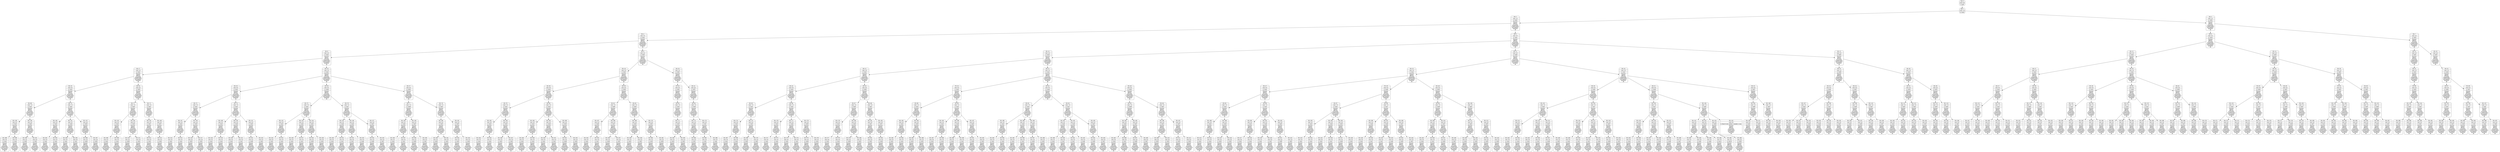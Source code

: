 digraph g {
node [shape = Mrecord];
nodo0[label="{EO: 0|cost: 0.0|A: null}"]
nodo1[label="{EO: 1|cost: 1.0|A: GoA2}"]
nodo2[label="{EO: 2|cost: 2.0|A: GoA3|
Posicion\nAgente:\nA2
Costo\nAcumulado:\n1.0
Infectados:\n0
Escapados:\n1
	posicion:\nA9
}"]
nodo4[label="{EO: 4|cost: 3.0|A: GoA2|
Posicion\nAgente:\nA3
Costo\nAcumulado:\n2.0
Infectados:\n0
Escapados:\n1
	posicion:\nA9
}"]
nodo8[label="{EO: 8|cost: 4.0|A: GoA3|
Posicion\nAgente:\nA2
Costo\nAcumulado:\n3.0
Infectados:\n0
Escapados:\n1
	posicion:\nA9
}"]
nodo17[label="{EO: 17|cost: 5.0|A: GoA2|
Posicion\nAgente:\nA3
Costo\nAcumulado:\n4.0
Infectados:\n0
Escapados:\n1
	posicion:\nA9
}"]
nodo33[label="{EO: 33|cost: 6.0|A: GoA3|
Posicion\nAgente:\nA2
Costo\nAcumulado:\n5.0
Infectados:\n0
Escapados:\n1
	posicion:\nA9
}"]
nodo69[label="{EO: 69|cost: 7.0|A: GoA2|
Posicion\nAgente:\nA3
Costo\nAcumulado:\n6.0
Infectados:\n0
Escapados:\n1
	posicion:\nA9
}"]
nodo138[label="{EO: 138|cost: 8.0|A: GoA3|
Posicion\nAgente:\nA2
Costo\nAcumulado:\n7.0
Infectados:\n0
Escapados:\n1
	posicion:\nA9
}"]
nodo298[label="{EO: 298|cost: 9.0|A: GoA2|
Posicion\nAgente:\nA3
Costo\nAcumulado:\n8.0
Infectados:\n0
Escapados:\n1
	posicion:\nA9
}"]

nodo138 -> nodo298;
nodo299[label="{EO: 299|cost: 9.0|A: GoA5|
Posicion\nAgente:\nA3
Costo\nAcumulado:\n8.0
Infectados:\n0
Escapados:\n1
	posicion:\nA9
}"]

nodo138 -> nodo299;

nodo69 -> nodo138;
nodo139[label="{EO: 139|cost: 8.0|A: GoD2|
Posicion\nAgente:\nA2
Costo\nAcumulado:\n7.0
Infectados:\n0
Escapados:\n1
	posicion:\nA9
}"]
nodo300[label="{EO: 300|cost: 9.0|A: GoD3|
Posicion\nAgente:\nD2
Costo\nAcumulado:\n9.0
Infectados:\n0
Escapados:\n1
	posicion:\nA9
}"]

nodo139 -> nodo300;
nodo301[label="{EO: 301|cost: 9.0|A: GoE2|
Posicion\nAgente:\nD2
Costo\nAcumulado:\n9.0
Infectados:\n0
Escapados:\n1
	posicion:\nA9
}"]

nodo139 -> nodo301;

nodo69 -> nodo139;

nodo33 -> nodo69;
nodo70[label="{EO: 70|cost: 7.0|A: GoA5|
Posicion\nAgente:\nA3
Costo\nAcumulado:\n6.0
Infectados:\n0
Escapados:\n1
	posicion:\nA9
}"]
nodo140[label="{EO: 140|cost: 8.0|A: GoA3|
Posicion\nAgente:\nA5
Costo\nAcumulado:\n7.0
Infectados:\n0
Escapados:\n1
	posicion:\nA9
}"]
nodo302[label="{EO: 302|cost: 9.0|A: GoA2|
Posicion\nAgente:\nA3
Costo\nAcumulado:\n8.0
Infectados:\n0
Escapados:\n1
	posicion:\nA9
}"]

nodo140 -> nodo302;
nodo303[label="{EO: 303|cost: 9.0|A: GoA5|
Posicion\nAgente:\nA3
Costo\nAcumulado:\n8.0
Infectados:\n0
Escapados:\n1
	posicion:\nA9
}"]

nodo140 -> nodo303;

nodo70 -> nodo140;
nodo141[label="{EO: 141|cost: 8.0|A: GoA6|
Posicion\nAgente:\nA5
Costo\nAcumulado:\n7.0
Infectados:\n0
Escapados:\n1
	posicion:\nA9
}"]
nodo304[label="{EO: 304|cost: 9.0|A: GoA5|
Posicion\nAgente:\nA6
Costo\nAcumulado:\n8.0
Infectados:\n0
Escapados:\n1
	posicion:\nA9
}"]

nodo141 -> nodo304;
nodo305[label="{EO: 305|cost: 9.0|A: GoA7|
Posicion\nAgente:\nA6
Costo\nAcumulado:\n8.0
Infectados:\n0
Escapados:\n1
	posicion:\nA9
}"]

nodo141 -> nodo305;

nodo70 -> nodo141;
nodo142[label="{EO: 142|cost: 8.0|A: GoD5|
Posicion\nAgente:\nA5
Costo\nAcumulado:\n7.0
Infectados:\n0
Escapados:\n1
	posicion:\nA9
}"]
nodo306[label="{EO: 306|cost: 9.0|A: GoD6|
Posicion\nAgente:\nD5
Costo\nAcumulado:\n9.0
Infectados:\n0
Escapados:\n1
	posicion:\nA9
}"]

nodo142 -> nodo306;
nodo307[label="{EO: 307|cost: 9.0|A: GoE5|
Posicion\nAgente:\nD5
Costo\nAcumulado:\n9.0
Infectados:\n0
Escapados:\n1
	posicion:\nA9
}"]

nodo142 -> nodo307;

nodo70 -> nodo142;

nodo33 -> nodo70;

nodo17 -> nodo33;
nodo34[label="{EO: 34|cost: 6.0|A: GoD2|
Posicion\nAgente:\nA2
Costo\nAcumulado:\n5.0
Infectados:\n0
Escapados:\n1
	posicion:\nA9
}"]
nodo71[label="{EO: 71|cost: 7.0|A: GoD3|
Posicion\nAgente:\nD2
Costo\nAcumulado:\n7.0
Infectados:\n0
Escapados:\n1
	posicion:\nA9
}"]
nodo143[label="{EO: 143|cost: 8.0|A: GoA3|
Posicion\nAgente:\nD3
Costo\nAcumulado:\n9.0
Infectados:\n0
Escapados:\n1
	posicion:\nA9
}"]
nodo308[label="{EO: 308|cost: 9.0|A: GoA2|
Posicion\nAgente:\nA3
Costo\nAcumulado:\n10.0
Infectados:\n0
Escapados:\n1
	posicion:\nA9
}"]

nodo143 -> nodo308;
nodo309[label="{EO: 309|cost: 9.0|A: GoA5|
Posicion\nAgente:\nA3
Costo\nAcumulado:\n10.0
Infectados:\n0
Escapados:\n1
	posicion:\nA9
}"]

nodo143 -> nodo309;

nodo71 -> nodo143;
nodo144[label="{EO: 144|cost: 8.0|A: GoD5|
Posicion\nAgente:\nD3
Costo\nAcumulado:\n9.0
Infectados:\n0
Escapados:\n1
	posicion:\nA9
}"]
nodo310[label="{EO: 310|cost: 9.0|A: GoD6|
Posicion\nAgente:\nD5
Costo\nAcumulado:\n11.0
Infectados:\n0
Escapados:\n1
	posicion:\nA9
}"]

nodo144 -> nodo310;
nodo311[label="{EO: 311|cost: 9.0|A: GoE5|
Posicion\nAgente:\nD5
Costo\nAcumulado:\n11.0
Infectados:\n0
Escapados:\n1
	posicion:\nA9
}"]

nodo144 -> nodo311;

nodo71 -> nodo144;

nodo34 -> nodo71;
nodo72[label="{EO: 72|cost: 7.0|A: GoE2|
Posicion\nAgente:\nD2
Costo\nAcumulado:\n7.0
Infectados:\n0
Escapados:\n1
	posicion:\nA9
}"]
nodo145[label="{EO: 145|cost: 8.0|A: GoE1|
Posicion\nAgente:\nE2
Costo\nAcumulado:\n9.0
Infectados:\n0
Escapados:\n1
	posicion:\nA9
}"]
nodo312[label="{EO: 312|cost: 9.0|A: GoD1|
Posicion\nAgente:\nE1
Costo\nAcumulado:\n11.0
Infectados:\n0
Escapados:\n1
	posicion:\nA9
}"]

nodo145 -> nodo312;

nodo72 -> nodo145;
nodo146[label="{EO: 146|cost: 8.0|A: GoF2|
Posicion\nAgente:\nE2
Costo\nAcumulado:\n9.0
Infectados:\n0
Escapados:\n1
	posicion:\nA9
}"]
nodo313[label="{EO: 313|cost: 9.0|A: GoH2|
Posicion\nAgente:\nF2
Costo\nAcumulado:\n11.0
Infectados:\n0
Escapados:\n1
	posicion:\nA9
}"]

nodo146 -> nodo313;

nodo72 -> nodo146;

nodo34 -> nodo72;

nodo17 -> nodo34;

nodo8 -> nodo17;
nodo18[label="{EO: 18|cost: 5.0|A: GoA5|
Posicion\nAgente:\nA3
Costo\nAcumulado:\n4.0
Infectados:\n0
Escapados:\n1
	posicion:\nA9
}"]
nodo35[label="{EO: 35|cost: 6.0|A: GoA3|
Posicion\nAgente:\nA5
Costo\nAcumulado:\n5.0
Infectados:\n0
Escapados:\n1
	posicion:\nA9
}"]
nodo73[label="{EO: 73|cost: 7.0|A: GoA2|
Posicion\nAgente:\nA3
Costo\nAcumulado:\n6.0
Infectados:\n0
Escapados:\n1
	posicion:\nA9
}"]
nodo147[label="{EO: 147|cost: 8.0|A: GoA3|
Posicion\nAgente:\nA2
Costo\nAcumulado:\n7.0
Infectados:\n0
Escapados:\n1
	posicion:\nA9
}"]
nodo314[label="{EO: 314|cost: 9.0|A: GoA2|
Posicion\nAgente:\nA3
Costo\nAcumulado:\n8.0
Infectados:\n0
Escapados:\n1
	posicion:\nA9
}"]

nodo147 -> nodo314;
nodo315[label="{EO: 315|cost: 9.0|A: GoA5|
Posicion\nAgente:\nA3
Costo\nAcumulado:\n8.0
Infectados:\n0
Escapados:\n1
	posicion:\nA9
}"]

nodo147 -> nodo315;

nodo73 -> nodo147;
nodo148[label="{EO: 148|cost: 8.0|A: GoD2|
Posicion\nAgente:\nA2
Costo\nAcumulado:\n7.0
Infectados:\n0
Escapados:\n1
	posicion:\nA9
}"]
nodo316[label="{EO: 316|cost: 9.0|A: GoD3|
Posicion\nAgente:\nD2
Costo\nAcumulado:\n9.0
Infectados:\n0
Escapados:\n1
	posicion:\nA9
}"]

nodo148 -> nodo316;
nodo317[label="{EO: 317|cost: 9.0|A: GoE2|
Posicion\nAgente:\nD2
Costo\nAcumulado:\n9.0
Infectados:\n0
Escapados:\n1
	posicion:\nA9
}"]

nodo148 -> nodo317;

nodo73 -> nodo148;

nodo35 -> nodo73;
nodo74[label="{EO: 74|cost: 7.0|A: GoA5|
Posicion\nAgente:\nA3
Costo\nAcumulado:\n6.0
Infectados:\n0
Escapados:\n1
	posicion:\nA9
}"]
nodo149[label="{EO: 149|cost: 8.0|A: GoA3|
Posicion\nAgente:\nA5
Costo\nAcumulado:\n7.0
Infectados:\n0
Escapados:\n1
	posicion:\nA9
}"]
nodo318[label="{EO: 318|cost: 9.0|A: GoA2|
Posicion\nAgente:\nA3
Costo\nAcumulado:\n8.0
Infectados:\n0
Escapados:\n1
	posicion:\nA9
}"]

nodo149 -> nodo318;
nodo319[label="{EO: 319|cost: 9.0|A: GoA5|
Posicion\nAgente:\nA3
Costo\nAcumulado:\n8.0
Infectados:\n0
Escapados:\n1
	posicion:\nA9
}"]

nodo149 -> nodo319;

nodo74 -> nodo149;
nodo150[label="{EO: 150|cost: 8.0|A: GoA6|
Posicion\nAgente:\nA5
Costo\nAcumulado:\n7.0
Infectados:\n0
Escapados:\n1
	posicion:\nA9
}"]
nodo320[label="{EO: 320|cost: 9.0|A: GoA5|
Posicion\nAgente:\nA6
Costo\nAcumulado:\n8.0
Infectados:\n0
Escapados:\n1
	posicion:\nA9
}"]

nodo150 -> nodo320;
nodo321[label="{EO: 321|cost: 9.0|A: GoA7|
Posicion\nAgente:\nA6
Costo\nAcumulado:\n8.0
Infectados:\n0
Escapados:\n1
	posicion:\nA9
}"]

nodo150 -> nodo321;

nodo74 -> nodo150;
nodo151[label="{EO: 151|cost: 8.0|A: GoD5|
Posicion\nAgente:\nA5
Costo\nAcumulado:\n7.0
Infectados:\n0
Escapados:\n1
	posicion:\nA9
}"]
nodo322[label="{EO: 322|cost: 9.0|A: GoD6|
Posicion\nAgente:\nD5
Costo\nAcumulado:\n9.0
Infectados:\n0
Escapados:\n1
	posicion:\nA9
}"]

nodo151 -> nodo322;
nodo323[label="{EO: 323|cost: 9.0|A: GoE5|
Posicion\nAgente:\nD5
Costo\nAcumulado:\n9.0
Infectados:\n0
Escapados:\n1
	posicion:\nA9
}"]

nodo151 -> nodo323;

nodo74 -> nodo151;

nodo35 -> nodo74;

nodo18 -> nodo35;
nodo36[label="{EO: 36|cost: 6.0|A: GoA6|
Posicion\nAgente:\nA5
Costo\nAcumulado:\n5.0
Infectados:\n0
Escapados:\n1
	posicion:\nA9
}"]
nodo75[label="{EO: 75|cost: 7.0|A: GoA5|
Posicion\nAgente:\nA6
Costo\nAcumulado:\n6.0
Infectados:\n0
Escapados:\n1
	posicion:\nA9
}"]
nodo152[label="{EO: 152|cost: 8.0|A: GoA3|
Posicion\nAgente:\nA5
Costo\nAcumulado:\n7.0
Infectados:\n0
Escapados:\n1
	posicion:\nA9
}"]
nodo324[label="{EO: 324|cost: 9.0|A: GoA2|
Posicion\nAgente:\nA3
Costo\nAcumulado:\n8.0
Infectados:\n0
Escapados:\n1
	posicion:\nA9
}"]

nodo152 -> nodo324;
nodo325[label="{EO: 325|cost: 9.0|A: GoA5|
Posicion\nAgente:\nA3
Costo\nAcumulado:\n8.0
Infectados:\n0
Escapados:\n1
	posicion:\nA9
}"]

nodo152 -> nodo325;

nodo75 -> nodo152;
nodo153[label="{EO: 153|cost: 8.0|A: GoA6|
Posicion\nAgente:\nA5
Costo\nAcumulado:\n7.0
Infectados:\n0
Escapados:\n1
	posicion:\nA9
}"]
nodo326[label="{EO: 326|cost: 9.0|A: GoA5|
Posicion\nAgente:\nA6
Costo\nAcumulado:\n8.0
Infectados:\n0
Escapados:\n1
	posicion:\nA9
}"]

nodo153 -> nodo326;
nodo327[label="{EO: 327|cost: 9.0|A: GoA7|
Posicion\nAgente:\nA6
Costo\nAcumulado:\n8.0
Infectados:\n0
Escapados:\n1
	posicion:\nA9
}"]

nodo153 -> nodo327;

nodo75 -> nodo153;
nodo154[label="{EO: 154|cost: 8.0|A: GoD5|
Posicion\nAgente:\nA5
Costo\nAcumulado:\n7.0
Infectados:\n0
Escapados:\n1
	posicion:\nA9
}"]
nodo328[label="{EO: 328|cost: 9.0|A: GoD6|
Posicion\nAgente:\nD5
Costo\nAcumulado:\n9.0
Infectados:\n0
Escapados:\n1
	posicion:\nA9
}"]

nodo154 -> nodo328;
nodo329[label="{EO: 329|cost: 9.0|A: GoE5|
Posicion\nAgente:\nD5
Costo\nAcumulado:\n9.0
Infectados:\n0
Escapados:\n1
	posicion:\nA9
}"]

nodo154 -> nodo329;

nodo75 -> nodo154;

nodo36 -> nodo75;
nodo76[label="{EO: 76|cost: 7.0|A: GoA7|
Posicion\nAgente:\nA6
Costo\nAcumulado:\n6.0
Infectados:\n0
Escapados:\n1
	posicion:\nA9
}"]
nodo155[label="{EO: 155|cost: 8.0|A: GoA6|
Posicion\nAgente:\nA7
Costo\nAcumulado:\n7.0
Infectados:\n0
Escapados:\n1
	posicion:\nA9
}"]
nodo330[label="{EO: 330|cost: 9.0|A: GoA5|
Posicion\nAgente:\nA6
Costo\nAcumulado:\n8.0
Infectados:\n0
Escapados:\n1
	posicion:\nA9
}"]

nodo155 -> nodo330;
nodo331[label="{EO: 331|cost: 9.0|A: GoA7|
Posicion\nAgente:\nA6
Costo\nAcumulado:\n8.0
Infectados:\n0
Escapados:\n1
	posicion:\nA9
}"]

nodo155 -> nodo331;

nodo76 -> nodo155;
nodo156[label="{EO: 156|cost: 8.0|A: GoA8|
Posicion\nAgente:\nA7
Costo\nAcumulado:\n7.0
Infectados:\n0
Escapados:\n1
	posicion:\nA9
}"]
nodo332[label="{EO: 332|cost: 9.0|A: GoA7|
Posicion\nAgente:\nA8
Costo\nAcumulado:\n8.0
Infectados:\n0
Escapados:\n1
	posicion:\nA9
}"]

nodo156 -> nodo332;
nodo333[label="{EO: 333|cost: 9.0|A: GoA9|
Posicion\nAgente:\nA8
Costo\nAcumulado:\n8.0
Infectados:\n0
Escapados:\n1
	posicion:\nA9
}"]

nodo156 -> nodo333;

nodo76 -> nodo156;
nodo157[label="{EO: 157|cost: 8.0|A: GoD7|
Posicion\nAgente:\nA7
Costo\nAcumulado:\n7.0
Infectados:\n0
Escapados:\n1
	posicion:\nA9
}"]
nodo334[label="{EO: 334|cost: 9.0|A: GoD8|
Posicion\nAgente:\nD7
Costo\nAcumulado:\n9.0
Infectados:\n0
Escapados:\n1
	posicion:\nA9
}"]

nodo157 -> nodo334;
nodo335[label="{EO: 335|cost: 9.0|A: GoE7|
Posicion\nAgente:\nD7
Costo\nAcumulado:\n9.0
Infectados:\n0
Escapados:\n1
	posicion:\nA9
}"]

nodo157 -> nodo335;

nodo76 -> nodo157;

nodo36 -> nodo76;

nodo18 -> nodo36;
nodo37[label="{EO: 37|cost: 6.0|A: GoD5|
Posicion\nAgente:\nA5
Costo\nAcumulado:\n5.0
Infectados:\n0
Escapados:\n1
	posicion:\nA9
}"]
nodo77[label="{EO: 77|cost: 7.0|A: GoD6|
Posicion\nAgente:\nD5
Costo\nAcumulado:\n7.0
Infectados:\n0
Escapados:\n1
	posicion:\nA9
}"]
nodo158[label="{EO: 158|cost: 8.0|A: GoA6|
Posicion\nAgente:\nD6
Costo\nAcumulado:\n9.0
Infectados:\n0
Escapados:\n1
	posicion:\nA9
}"]
nodo336[label="{EO: 336|cost: 9.0|A: GoA5|
Posicion\nAgente:\nA6
Costo\nAcumulado:\n10.0
Infectados:\n0
Escapados:\n1
	posicion:\nA9
}"]

nodo158 -> nodo336;
nodo337[label="{EO: 337|cost: 9.0|A: GoA7|
Posicion\nAgente:\nA6
Costo\nAcumulado:\n10.0
Infectados:\n0
Escapados:\n1
	posicion:\nA9
}"]

nodo158 -> nodo337;

nodo77 -> nodo158;
nodo159[label="{EO: 159|cost: 8.0|A: GoD7|
Posicion\nAgente:\nD6
Costo\nAcumulado:\n9.0
Infectados:\n0
Escapados:\n1
	posicion:\nA9
}"]
nodo338[label="{EO: 338|cost: 9.0|A: GoD8|
Posicion\nAgente:\nD7
Costo\nAcumulado:\n11.0
Infectados:\n0
Escapados:\n1
	posicion:\nA9
}"]

nodo159 -> nodo338;
nodo339[label="{EO: 339|cost: 9.0|A: GoE7|
Posicion\nAgente:\nD7
Costo\nAcumulado:\n11.0
Infectados:\n0
Escapados:\n1
	posicion:\nA9
}"]

nodo159 -> nodo339;

nodo77 -> nodo159;

nodo37 -> nodo77;
nodo78[label="{EO: 78|cost: 7.0|A: GoE5|
Posicion\nAgente:\nD5
Costo\nAcumulado:\n7.0
Infectados:\n0
Escapados:\n1
	posicion:\nA9
}"]
nodo160[label="{EO: 160|cost: 8.0|A: GoE3|
Posicion\nAgente:\nE5
Costo\nAcumulado:\n9.0
Infectados:\n0
Escapados:\n1
	posicion:\nA9
}"]
nodo340[label="{EO: 340|cost: 9.0|A: GoD3|
Posicion\nAgente:\nE3
Costo\nAcumulado:\n11.0
Infectados:\n0
Escapados:\n1
	posicion:\nA9
}"]

nodo160 -> nodo340;
nodo341[label="{EO: 341|cost: 9.0|A: GoE2|
Posicion\nAgente:\nE3
Costo\nAcumulado:\n11.0
Infectados:\n0
Escapados:\n1
	posicion:\nA9
}"]

nodo160 -> nodo341;

nodo78 -> nodo160;
nodo161[label="{EO: 161|cost: 8.0|A: GoF5|
Posicion\nAgente:\nE5
Costo\nAcumulado:\n9.0
Infectados:\n0
Escapados:\n1
	posicion:\nA9
}"]
nodo342[label="{EO: 342|cost: 9.0|A: GoF6|
Posicion\nAgente:\nF5
Costo\nAcumulado:\n11.0
Infectados:\n0
Escapados:\n1
	posicion:\nA9
}"]

nodo161 -> nodo342;
nodo343[label="{EO: 343|cost: 9.0|A: GoH5|
Posicion\nAgente:\nF5
Costo\nAcumulado:\n11.0
Infectados:\n0
Escapados:\n1
	posicion:\nA9
}"]

nodo161 -> nodo343;

nodo78 -> nodo161;

nodo37 -> nodo78;

nodo18 -> nodo37;

nodo8 -> nodo18;

nodo4 -> nodo8;
nodo9[label="{EO: 9|cost: 4.0|A: GoD2|
Posicion\nAgente:\nA2
Costo\nAcumulado:\n3.0
Infectados:\n0
Escapados:\n1
	posicion:\nA9
}"]
nodo19[label="{EO: 19|cost: 5.0|A: GoD3|
Posicion\nAgente:\nD2
Costo\nAcumulado:\n5.0
Infectados:\n0
Escapados:\n1
	posicion:\nA9
}"]
nodo38[label="{EO: 38|cost: 6.0|A: GoA3|
Posicion\nAgente:\nD3
Costo\nAcumulado:\n7.0
Infectados:\n0
Escapados:\n1
	posicion:\nA9
}"]
nodo79[label="{EO: 79|cost: 7.0|A: GoA2|
Posicion\nAgente:\nA3
Costo\nAcumulado:\n8.0
Infectados:\n0
Escapados:\n1
	posicion:\nA9
}"]
nodo162[label="{EO: 162|cost: 8.0|A: GoA3|
Posicion\nAgente:\nA2
Costo\nAcumulado:\n9.0
Infectados:\n0
Escapados:\n1
	posicion:\nA9
}"]
nodo344[label="{EO: 344|cost: 9.0|A: GoA2|
Posicion\nAgente:\nA3
Costo\nAcumulado:\n10.0
Infectados:\n0
Escapados:\n1
	posicion:\nA9
}"]

nodo162 -> nodo344;
nodo345[label="{EO: 345|cost: 9.0|A: GoA5|
Posicion\nAgente:\nA3
Costo\nAcumulado:\n10.0
Infectados:\n0
Escapados:\n1
	posicion:\nA9
}"]

nodo162 -> nodo345;

nodo79 -> nodo162;
nodo163[label="{EO: 163|cost: 8.0|A: GoD2|
Posicion\nAgente:\nA2
Costo\nAcumulado:\n9.0
Infectados:\n0
Escapados:\n1
	posicion:\nA9
}"]
nodo346[label="{EO: 346|cost: 9.0|A: GoD3|
Posicion\nAgente:\nD2
Costo\nAcumulado:\n11.0
Infectados:\n0
Escapados:\n1
	posicion:\nA9
}"]

nodo163 -> nodo346;
nodo347[label="{EO: 347|cost: 9.0|A: GoE2|
Posicion\nAgente:\nD2
Costo\nAcumulado:\n11.0
Infectados:\n0
Escapados:\n1
	posicion:\nA9
}"]

nodo163 -> nodo347;

nodo79 -> nodo163;

nodo38 -> nodo79;
nodo80[label="{EO: 80|cost: 7.0|A: GoA5|
Posicion\nAgente:\nA3
Costo\nAcumulado:\n8.0
Infectados:\n0
Escapados:\n1
	posicion:\nA9
}"]
nodo164[label="{EO: 164|cost: 8.0|A: GoA3|
Posicion\nAgente:\nA5
Costo\nAcumulado:\n9.0
Infectados:\n0
Escapados:\n1
	posicion:\nA9
}"]
nodo348[label="{EO: 348|cost: 9.0|A: GoA2|
Posicion\nAgente:\nA3
Costo\nAcumulado:\n10.0
Infectados:\n0
Escapados:\n1
	posicion:\nA9
}"]

nodo164 -> nodo348;
nodo349[label="{EO: 349|cost: 9.0|A: GoA5|
Posicion\nAgente:\nA3
Costo\nAcumulado:\n10.0
Infectados:\n0
Escapados:\n1
	posicion:\nA9
}"]

nodo164 -> nodo349;

nodo80 -> nodo164;
nodo165[label="{EO: 165|cost: 8.0|A: GoA6|
Posicion\nAgente:\nA5
Costo\nAcumulado:\n9.0
Infectados:\n0
Escapados:\n1
	posicion:\nA9
}"]
nodo350[label="{EO: 350|cost: 9.0|A: GoA5|
Posicion\nAgente:\nA6
Costo\nAcumulado:\n10.0
Infectados:\n0
Escapados:\n1
	posicion:\nA9
}"]

nodo165 -> nodo350;
nodo351[label="{EO: 351|cost: 9.0|A: GoA7|
Posicion\nAgente:\nA6
Costo\nAcumulado:\n10.0
Infectados:\n0
Escapados:\n1
	posicion:\nA9
}"]

nodo165 -> nodo351;

nodo80 -> nodo165;
nodo166[label="{EO: 166|cost: 8.0|A: GoD5|
Posicion\nAgente:\nA5
Costo\nAcumulado:\n9.0
Infectados:\n0
Escapados:\n1
	posicion:\nA9
}"]
nodo352[label="{EO: 352|cost: 9.0|A: GoD6|
Posicion\nAgente:\nD5
Costo\nAcumulado:\n11.0
Infectados:\n0
Escapados:\n1
	posicion:\nA9
}"]

nodo166 -> nodo352;
nodo353[label="{EO: 353|cost: 9.0|A: GoE5|
Posicion\nAgente:\nD5
Costo\nAcumulado:\n11.0
Infectados:\n0
Escapados:\n1
	posicion:\nA9
}"]

nodo166 -> nodo353;

nodo80 -> nodo166;

nodo38 -> nodo80;

nodo19 -> nodo38;
nodo39[label="{EO: 39|cost: 6.0|A: GoD5|
Posicion\nAgente:\nD3
Costo\nAcumulado:\n7.0
Infectados:\n0
Escapados:\n1
	posicion:\nA9
}"]
nodo81[label="{EO: 81|cost: 7.0|A: GoD6|
Posicion\nAgente:\nD5
Costo\nAcumulado:\n9.0
Infectados:\n0
Escapados:\n1
	posicion:\nA9
}"]
nodo167[label="{EO: 167|cost: 8.0|A: GoA6|
Posicion\nAgente:\nD6
Costo\nAcumulado:\n11.0
Infectados:\n0
Escapados:\n1
	posicion:\nA9
}"]
nodo354[label="{EO: 354|cost: 9.0|A: GoA5|
Posicion\nAgente:\nA6
Costo\nAcumulado:\n12.0
Infectados:\n0
Escapados:\n1
	posicion:\nA9
}"]

nodo167 -> nodo354;
nodo355[label="{EO: 355|cost: 9.0|A: GoA7|
Posicion\nAgente:\nA6
Costo\nAcumulado:\n12.0
Infectados:\n0
Escapados:\n1
	posicion:\nA9
}"]

nodo167 -> nodo355;

nodo81 -> nodo167;
nodo168[label="{EO: 168|cost: 8.0|A: GoD7|
Posicion\nAgente:\nD6
Costo\nAcumulado:\n11.0
Infectados:\n0
Escapados:\n1
	posicion:\nA9
}"]
nodo356[label="{EO: 356|cost: 9.0|A: GoD8|
Posicion\nAgente:\nD7
Costo\nAcumulado:\n13.0
Infectados:\n0
Escapados:\n1
	posicion:\nA9
}"]

nodo168 -> nodo356;
nodo357[label="{EO: 357|cost: 9.0|A: GoE7|
Posicion\nAgente:\nD7
Costo\nAcumulado:\n13.0
Infectados:\n0
Escapados:\n1
	posicion:\nA9
}"]

nodo168 -> nodo357;

nodo81 -> nodo168;

nodo39 -> nodo81;
nodo82[label="{EO: 82|cost: 7.0|A: GoE5|
Posicion\nAgente:\nD5
Costo\nAcumulado:\n9.0
Infectados:\n0
Escapados:\n1
	posicion:\nA9
}"]
nodo169[label="{EO: 169|cost: 8.0|A: GoE3|
Posicion\nAgente:\nE5
Costo\nAcumulado:\n11.0
Infectados:\n0
Escapados:\n1
	posicion:\nA9
}"]
nodo358[label="{EO: 358|cost: 9.0|A: GoD3|
Posicion\nAgente:\nE3
Costo\nAcumulado:\n13.0
Infectados:\n0
Escapados:\n1
	posicion:\nA9
}"]

nodo169 -> nodo358;
nodo359[label="{EO: 359|cost: 9.0|A: GoE2|
Posicion\nAgente:\nE3
Costo\nAcumulado:\n13.0
Infectados:\n0
Escapados:\n1
	posicion:\nA9
}"]

nodo169 -> nodo359;

nodo82 -> nodo169;
nodo170[label="{EO: 170|cost: 8.0|A: GoF5|
Posicion\nAgente:\nE5
Costo\nAcumulado:\n11.0
Infectados:\n0
Escapados:\n1
	posicion:\nA9
}"]
nodo360[label="{EO: 360|cost: 9.0|A: GoF6|
Posicion\nAgente:\nF5
Costo\nAcumulado:\n13.0
Infectados:\n0
Escapados:\n1
	posicion:\nA9
}"]

nodo170 -> nodo360;
nodo361[label="{EO: 361|cost: 9.0|A: GoH5|
Posicion\nAgente:\nF5
Costo\nAcumulado:\n13.0
Infectados:\n0
Escapados:\n1
	posicion:\nA9
}"]

nodo170 -> nodo361;

nodo82 -> nodo170;

nodo39 -> nodo82;

nodo19 -> nodo39;

nodo9 -> nodo19;
nodo20[label="{EO: 20|cost: 5.0|A: GoE2|
Posicion\nAgente:\nD2
Costo\nAcumulado:\n5.0
Infectados:\n0
Escapados:\n1
	posicion:\nA9
}"]
nodo40[label="{EO: 40|cost: 6.0|A: GoE1|
Posicion\nAgente:\nE2
Costo\nAcumulado:\n7.0
Infectados:\n0
Escapados:\n1
	posicion:\nA9
}"]
nodo83[label="{EO: 83|cost: 7.0|A: GoD1|
Posicion\nAgente:\nE1
Costo\nAcumulado:\n9.0
Infectados:\n0
Escapados:\n1
	posicion:\nA9
}"]
nodo171[label="{EO: 171|cost: 8.0|A: GoD2|
Posicion\nAgente:\nD1
Costo\nAcumulado:\n11.0
Infectados:\n0
Escapados:\n1
	posicion:\nA9
}"]
nodo362[label="{EO: 362|cost: 9.0|A: GoD3|
Posicion\nAgente:\nD2
Costo\nAcumulado:\n13.0
Infectados:\n0
Escapados:\n1
	posicion:\nA9
}"]

nodo171 -> nodo362;
nodo363[label="{EO: 363|cost: 9.0|A: GoE2|
Posicion\nAgente:\nD2
Costo\nAcumulado:\n13.0
Infectados:\n0
Escapados:\n1
	posicion:\nA9
}"]

nodo171 -> nodo363;

nodo83 -> nodo171;

nodo40 -> nodo83;

nodo20 -> nodo40;
nodo41[label="{EO: 41|cost: 6.0|A: GoF2|
Posicion\nAgente:\nE2
Costo\nAcumulado:\n7.0
Infectados:\n0
Escapados:\n1
	posicion:\nA9
}"]
nodo84[label="{EO: 84|cost: 7.0|A: GoH2|
Posicion\nAgente:\nF2
Costo\nAcumulado:\n9.0
Infectados:\n0
Escapados:\n1
	posicion:\nA9
}"]
nodo172[label="{EO: 172|cost: 8.0|A: GoH1|
Posicion\nAgente:\nH2
Costo\nAcumulado:\n11.0
Infectados:\n0
Escapados:\n1
	posicion:\nA9
}"]
nodo364[label="{EO: 364|cost: 9.0|A: GoF1|
Posicion\nAgente:\nH1
Costo\nAcumulado:\n13.0
Infectados:\n0
Escapados:\n1
	posicion:\nA9
}"]

nodo172 -> nodo364;

nodo84 -> nodo172;
nodo173[label="{EO: 173|cost: 8.0|A: GoI2|
Posicion\nAgente:\nH2
Costo\nAcumulado:\n11.0
Infectados:\n0
Escapados:\n1
	posicion:\nA9
}"]
nodo365[label="{EO: 365|cost: 9.0|A: GoI3|
Posicion\nAgente:\nI2
Costo\nAcumulado:\n13.0
Infectados:\n0
Escapados:\n1
	posicion:\nA9
}"]

nodo173 -> nodo365;
nodo366[label="{EO: 366|cost: 9.0|A: GoJ2|
Posicion\nAgente:\nI2
Costo\nAcumulado:\n13.0
Infectados:\n0
Escapados:\n1
	posicion:\nA9
}"]

nodo173 -> nodo366;

nodo84 -> nodo173;

nodo41 -> nodo84;

nodo20 -> nodo41;

nodo9 -> nodo20;

nodo4 -> nodo9;

nodo2 -> nodo4;
nodo5[label="{EO: 5|cost: 3.0|A: GoA5|
Posicion\nAgente:\nA3
Costo\nAcumulado:\n2.0
Infectados:\n0
Escapados:\n1
	posicion:\nA9
}"]
nodo10[label="{EO: 10|cost: 4.0|A: GoA3|
Posicion\nAgente:\nA5
Costo\nAcumulado:\n3.0
Infectados:\n0
Escapados:\n1
	posicion:\nA9
}"]
nodo21[label="{EO: 21|cost: 5.0|A: GoA2|
Posicion\nAgente:\nA3
Costo\nAcumulado:\n4.0
Infectados:\n0
Escapados:\n1
	posicion:\nA9
}"]
nodo42[label="{EO: 42|cost: 6.0|A: GoA3|
Posicion\nAgente:\nA2
Costo\nAcumulado:\n5.0
Infectados:\n0
Escapados:\n1
	posicion:\nA9
}"]
nodo85[label="{EO: 85|cost: 7.0|A: GoA2|
Posicion\nAgente:\nA3
Costo\nAcumulado:\n6.0
Infectados:\n0
Escapados:\n1
	posicion:\nA9
}"]
nodo174[label="{EO: 174|cost: 8.0|A: GoA3|
Posicion\nAgente:\nA2
Costo\nAcumulado:\n7.0
Infectados:\n0
Escapados:\n1
	posicion:\nA9
}"]
nodo367[label="{EO: 367|cost: 9.0|A: GoA2|
Posicion\nAgente:\nA3
Costo\nAcumulado:\n8.0
Infectados:\n0
Escapados:\n1
	posicion:\nA9
}"]

nodo174 -> nodo367;
nodo368[label="{EO: 368|cost: 9.0|A: GoA5|
Posicion\nAgente:\nA3
Costo\nAcumulado:\n8.0
Infectados:\n0
Escapados:\n1
	posicion:\nA9
}"]

nodo174 -> nodo368;

nodo85 -> nodo174;
nodo175[label="{EO: 175|cost: 8.0|A: GoD2|
Posicion\nAgente:\nA2
Costo\nAcumulado:\n7.0
Infectados:\n0
Escapados:\n1
	posicion:\nA9
}"]
nodo369[label="{EO: 369|cost: 9.0|A: GoD3|
Posicion\nAgente:\nD2
Costo\nAcumulado:\n9.0
Infectados:\n0
Escapados:\n1
	posicion:\nA9
}"]

nodo175 -> nodo369;
nodo370[label="{EO: 370|cost: 9.0|A: GoE2|
Posicion\nAgente:\nD2
Costo\nAcumulado:\n9.0
Infectados:\n0
Escapados:\n1
	posicion:\nA9
}"]

nodo175 -> nodo370;

nodo85 -> nodo175;

nodo42 -> nodo85;
nodo86[label="{EO: 86|cost: 7.0|A: GoA5|
Posicion\nAgente:\nA3
Costo\nAcumulado:\n6.0
Infectados:\n0
Escapados:\n1
	posicion:\nA9
}"]
nodo176[label="{EO: 176|cost: 8.0|A: GoA3|
Posicion\nAgente:\nA5
Costo\nAcumulado:\n7.0
Infectados:\n0
Escapados:\n1
	posicion:\nA9
}"]
nodo371[label="{EO: 371|cost: 9.0|A: GoA2|
Posicion\nAgente:\nA3
Costo\nAcumulado:\n8.0
Infectados:\n0
Escapados:\n1
	posicion:\nA9
}"]

nodo176 -> nodo371;
nodo372[label="{EO: 372|cost: 9.0|A: GoA5|
Posicion\nAgente:\nA3
Costo\nAcumulado:\n8.0
Infectados:\n0
Escapados:\n1
	posicion:\nA9
}"]

nodo176 -> nodo372;

nodo86 -> nodo176;
nodo177[label="{EO: 177|cost: 8.0|A: GoA6|
Posicion\nAgente:\nA5
Costo\nAcumulado:\n7.0
Infectados:\n0
Escapados:\n1
	posicion:\nA9
}"]
nodo373[label="{EO: 373|cost: 9.0|A: GoA5|
Posicion\nAgente:\nA6
Costo\nAcumulado:\n8.0
Infectados:\n0
Escapados:\n1
	posicion:\nA9
}"]

nodo177 -> nodo373;
nodo374[label="{EO: 374|cost: 9.0|A: GoA7|
Posicion\nAgente:\nA6
Costo\nAcumulado:\n8.0
Infectados:\n0
Escapados:\n1
	posicion:\nA9
}"]

nodo177 -> nodo374;

nodo86 -> nodo177;
nodo178[label="{EO: 178|cost: 8.0|A: GoD5|
Posicion\nAgente:\nA5
Costo\nAcumulado:\n7.0
Infectados:\n0
Escapados:\n1
	posicion:\nA9
}"]
nodo375[label="{EO: 375|cost: 9.0|A: GoD6|
Posicion\nAgente:\nD5
Costo\nAcumulado:\n9.0
Infectados:\n0
Escapados:\n1
	posicion:\nA9
}"]

nodo178 -> nodo375;
nodo376[label="{EO: 376|cost: 9.0|A: GoE5|
Posicion\nAgente:\nD5
Costo\nAcumulado:\n9.0
Infectados:\n0
Escapados:\n1
	posicion:\nA9
}"]

nodo178 -> nodo376;

nodo86 -> nodo178;

nodo42 -> nodo86;

nodo21 -> nodo42;
nodo43[label="{EO: 43|cost: 6.0|A: GoD2|
Posicion\nAgente:\nA2
Costo\nAcumulado:\n5.0
Infectados:\n0
Escapados:\n1
	posicion:\nA9
}"]
nodo87[label="{EO: 87|cost: 7.0|A: GoD3|
Posicion\nAgente:\nD2
Costo\nAcumulado:\n7.0
Infectados:\n0
Escapados:\n1
	posicion:\nA9
}"]
nodo179[label="{EO: 179|cost: 8.0|A: GoA3|
Posicion\nAgente:\nD3
Costo\nAcumulado:\n9.0
Infectados:\n0
Escapados:\n1
	posicion:\nA9
}"]
nodo377[label="{EO: 377|cost: 9.0|A: GoA2|
Posicion\nAgente:\nA3
Costo\nAcumulado:\n10.0
Infectados:\n0
Escapados:\n1
	posicion:\nA9
}"]

nodo179 -> nodo377;
nodo378[label="{EO: 378|cost: 9.0|A: GoA5|
Posicion\nAgente:\nA3
Costo\nAcumulado:\n10.0
Infectados:\n0
Escapados:\n1
	posicion:\nA9
}"]

nodo179 -> nodo378;

nodo87 -> nodo179;
nodo180[label="{EO: 180|cost: 8.0|A: GoD5|
Posicion\nAgente:\nD3
Costo\nAcumulado:\n9.0
Infectados:\n0
Escapados:\n1
	posicion:\nA9
}"]
nodo379[label="{EO: 379|cost: 9.0|A: GoD6|
Posicion\nAgente:\nD5
Costo\nAcumulado:\n11.0
Infectados:\n0
Escapados:\n1
	posicion:\nA9
}"]

nodo180 -> nodo379;
nodo380[label="{EO: 380|cost: 9.0|A: GoE5|
Posicion\nAgente:\nD5
Costo\nAcumulado:\n11.0
Infectados:\n0
Escapados:\n1
	posicion:\nA9
}"]

nodo180 -> nodo380;

nodo87 -> nodo180;

nodo43 -> nodo87;
nodo88[label="{EO: 88|cost: 7.0|A: GoE2|
Posicion\nAgente:\nD2
Costo\nAcumulado:\n7.0
Infectados:\n0
Escapados:\n1
	posicion:\nA9
}"]
nodo181[label="{EO: 181|cost: 8.0|A: GoE1|
Posicion\nAgente:\nE2
Costo\nAcumulado:\n9.0
Infectados:\n0
Escapados:\n1
	posicion:\nA9
}"]
nodo381[label="{EO: 381|cost: 9.0|A: GoD1|
Posicion\nAgente:\nE1
Costo\nAcumulado:\n11.0
Infectados:\n0
Escapados:\n1
	posicion:\nA9
}"]

nodo181 -> nodo381;

nodo88 -> nodo181;
nodo182[label="{EO: 182|cost: 8.0|A: GoF2|
Posicion\nAgente:\nE2
Costo\nAcumulado:\n9.0
Infectados:\n0
Escapados:\n1
	posicion:\nA9
}"]
nodo382[label="{EO: 382|cost: 9.0|A: GoH2|
Posicion\nAgente:\nF2
Costo\nAcumulado:\n11.0
Infectados:\n0
Escapados:\n1
	posicion:\nA9
}"]

nodo182 -> nodo382;

nodo88 -> nodo182;

nodo43 -> nodo88;

nodo21 -> nodo43;

nodo10 -> nodo21;
nodo22[label="{EO: 22|cost: 5.0|A: GoA5|
Posicion\nAgente:\nA3
Costo\nAcumulado:\n4.0
Infectados:\n0
Escapados:\n1
	posicion:\nA9
}"]
nodo44[label="{EO: 44|cost: 6.0|A: GoA3|
Posicion\nAgente:\nA5
Costo\nAcumulado:\n5.0
Infectados:\n0
Escapados:\n1
	posicion:\nA9
}"]
nodo89[label="{EO: 89|cost: 7.0|A: GoA2|
Posicion\nAgente:\nA3
Costo\nAcumulado:\n6.0
Infectados:\n0
Escapados:\n1
	posicion:\nA9
}"]
nodo183[label="{EO: 183|cost: 8.0|A: GoA3|
Posicion\nAgente:\nA2
Costo\nAcumulado:\n7.0
Infectados:\n0
Escapados:\n1
	posicion:\nA9
}"]
nodo383[label="{EO: 383|cost: 9.0|A: GoA2|
Posicion\nAgente:\nA3
Costo\nAcumulado:\n8.0
Infectados:\n0
Escapados:\n1
	posicion:\nA9
}"]

nodo183 -> nodo383;
nodo384[label="{EO: 384|cost: 9.0|A: GoA5|
Posicion\nAgente:\nA3
Costo\nAcumulado:\n8.0
Infectados:\n0
Escapados:\n1
	posicion:\nA9
}"]

nodo183 -> nodo384;

nodo89 -> nodo183;
nodo184[label="{EO: 184|cost: 8.0|A: GoD2|
Posicion\nAgente:\nA2
Costo\nAcumulado:\n7.0
Infectados:\n0
Escapados:\n1
	posicion:\nA9
}"]
nodo385[label="{EO: 385|cost: 9.0|A: GoD3|
Posicion\nAgente:\nD2
Costo\nAcumulado:\n9.0
Infectados:\n0
Escapados:\n1
	posicion:\nA9
}"]

nodo184 -> nodo385;
nodo386[label="{EO: 386|cost: 9.0|A: GoE2|
Posicion\nAgente:\nD2
Costo\nAcumulado:\n9.0
Infectados:\n0
Escapados:\n1
	posicion:\nA9
}"]

nodo184 -> nodo386;

nodo89 -> nodo184;

nodo44 -> nodo89;
nodo90[label="{EO: 90|cost: 7.0|A: GoA5|
Posicion\nAgente:\nA3
Costo\nAcumulado:\n6.0
Infectados:\n0
Escapados:\n1
	posicion:\nA9
}"]
nodo185[label="{EO: 185|cost: 8.0|A: GoA3|
Posicion\nAgente:\nA5
Costo\nAcumulado:\n7.0
Infectados:\n0
Escapados:\n1
	posicion:\nA9
}"]
nodo387[label="{EO: 387|cost: 9.0|A: GoA2|
Posicion\nAgente:\nA3
Costo\nAcumulado:\n8.0
Infectados:\n0
Escapados:\n1
	posicion:\nA9
}"]

nodo185 -> nodo387;
nodo388[label="{EO: 388|cost: 9.0|A: GoA5|
Posicion\nAgente:\nA3
Costo\nAcumulado:\n8.0
Infectados:\n0
Escapados:\n1
	posicion:\nA9
}"]

nodo185 -> nodo388;

nodo90 -> nodo185;
nodo186[label="{EO: 186|cost: 8.0|A: GoA6|
Posicion\nAgente:\nA5
Costo\nAcumulado:\n7.0
Infectados:\n0
Escapados:\n1
	posicion:\nA9
}"]
nodo389[label="{EO: 389|cost: 9.0|A: GoA5|
Posicion\nAgente:\nA6
Costo\nAcumulado:\n8.0
Infectados:\n0
Escapados:\n1
	posicion:\nA9
}"]

nodo186 -> nodo389;
nodo390[label="{EO: 390|cost: 9.0|A: GoA7|
Posicion\nAgente:\nA6
Costo\nAcumulado:\n8.0
Infectados:\n0
Escapados:\n1
	posicion:\nA9
}"]

nodo186 -> nodo390;

nodo90 -> nodo186;
nodo187[label="{EO: 187|cost: 8.0|A: GoD5|
Posicion\nAgente:\nA5
Costo\nAcumulado:\n7.0
Infectados:\n0
Escapados:\n1
	posicion:\nA9
}"]
nodo391[label="{EO: 391|cost: 9.0|A: GoD6|
Posicion\nAgente:\nD5
Costo\nAcumulado:\n9.0
Infectados:\n0
Escapados:\n1
	posicion:\nA9
}"]

nodo187 -> nodo391;
nodo392[label="{EO: 392|cost: 9.0|A: GoE5|
Posicion\nAgente:\nD5
Costo\nAcumulado:\n9.0
Infectados:\n0
Escapados:\n1
	posicion:\nA9
}"]

nodo187 -> nodo392;

nodo90 -> nodo187;

nodo44 -> nodo90;

nodo22 -> nodo44;
nodo45[label="{EO: 45|cost: 6.0|A: GoA6|
Posicion\nAgente:\nA5
Costo\nAcumulado:\n5.0
Infectados:\n0
Escapados:\n1
	posicion:\nA9
}"]
nodo91[label="{EO: 91|cost: 7.0|A: GoA5|
Posicion\nAgente:\nA6
Costo\nAcumulado:\n6.0
Infectados:\n0
Escapados:\n1
	posicion:\nA9
}"]
nodo188[label="{EO: 188|cost: 8.0|A: GoA3|
Posicion\nAgente:\nA5
Costo\nAcumulado:\n7.0
Infectados:\n0
Escapados:\n1
	posicion:\nA9
}"]
nodo393[label="{EO: 393|cost: 9.0|A: GoA2|
Posicion\nAgente:\nA3
Costo\nAcumulado:\n8.0
Infectados:\n0
Escapados:\n1
	posicion:\nA9
}"]

nodo188 -> nodo393;
nodo394[label="{EO: 394|cost: 9.0|A: GoA5|
Posicion\nAgente:\nA3
Costo\nAcumulado:\n8.0
Infectados:\n0
Escapados:\n1
	posicion:\nA9
}"]

nodo188 -> nodo394;

nodo91 -> nodo188;
nodo189[label="{EO: 189|cost: 8.0|A: GoA6|
Posicion\nAgente:\nA5
Costo\nAcumulado:\n7.0
Infectados:\n0
Escapados:\n1
	posicion:\nA9
}"]
nodo395[label="{EO: 395|cost: 9.0|A: GoA5|
Posicion\nAgente:\nA6
Costo\nAcumulado:\n8.0
Infectados:\n0
Escapados:\n1
	posicion:\nA9
}"]

nodo189 -> nodo395;
nodo396[label="{EO: 396|cost: 9.0|A: GoA7|
Posicion\nAgente:\nA6
Costo\nAcumulado:\n8.0
Infectados:\n0
Escapados:\n1
	posicion:\nA9
}"]

nodo189 -> nodo396;

nodo91 -> nodo189;
nodo190[label="{EO: 190|cost: 8.0|A: GoD5|
Posicion\nAgente:\nA5
Costo\nAcumulado:\n7.0
Infectados:\n0
Escapados:\n1
	posicion:\nA9
}"]
nodo397[label="{EO: 397|cost: 9.0|A: GoD6|
Posicion\nAgente:\nD5
Costo\nAcumulado:\n9.0
Infectados:\n0
Escapados:\n1
	posicion:\nA9
}"]

nodo190 -> nodo397;
nodo398[label="{EO: 398|cost: 9.0|A: GoE5|
Posicion\nAgente:\nD5
Costo\nAcumulado:\n9.0
Infectados:\n0
Escapados:\n1
	posicion:\nA9
}"]

nodo190 -> nodo398;

nodo91 -> nodo190;

nodo45 -> nodo91;
nodo92[label="{EO: 92|cost: 7.0|A: GoA7|
Posicion\nAgente:\nA6
Costo\nAcumulado:\n6.0
Infectados:\n0
Escapados:\n1
	posicion:\nA9
}"]
nodo191[label="{EO: 191|cost: 8.0|A: GoA6|
Posicion\nAgente:\nA7
Costo\nAcumulado:\n7.0
Infectados:\n0
Escapados:\n1
	posicion:\nA9
}"]
nodo399[label="{EO: 399|cost: 9.0|A: GoA5|
Posicion\nAgente:\nA6
Costo\nAcumulado:\n8.0
Infectados:\n0
Escapados:\n1
	posicion:\nA9
}"]

nodo191 -> nodo399;
nodo400[label="{EO: 400|cost: 9.0|A: GoA7|
Posicion\nAgente:\nA6
Costo\nAcumulado:\n8.0
Infectados:\n0
Escapados:\n1
	posicion:\nA9
}"]

nodo191 -> nodo400;

nodo92 -> nodo191;
nodo192[label="{EO: 192|cost: 8.0|A: GoA8|
Posicion\nAgente:\nA7
Costo\nAcumulado:\n7.0
Infectados:\n0
Escapados:\n1
	posicion:\nA9
}"]
nodo401[label="{EO: 401|cost: 9.0|A: GoA7|
Posicion\nAgente:\nA8
Costo\nAcumulado:\n8.0
Infectados:\n0
Escapados:\n1
	posicion:\nA9
}"]

nodo192 -> nodo401;
nodo402[label="{EO: 402|cost: 9.0|A: GoA9|
Posicion\nAgente:\nA8
Costo\nAcumulado:\n8.0
Infectados:\n0
Escapados:\n1
	posicion:\nA9
}"]

nodo192 -> nodo402;

nodo92 -> nodo192;
nodo193[label="{EO: 193|cost: 8.0|A: GoD7|
Posicion\nAgente:\nA7
Costo\nAcumulado:\n7.0
Infectados:\n0
Escapados:\n1
	posicion:\nA9
}"]
nodo403[label="{EO: 403|cost: 9.0|A: GoD8|
Posicion\nAgente:\nD7
Costo\nAcumulado:\n9.0
Infectados:\n0
Escapados:\n1
	posicion:\nA9
}"]

nodo193 -> nodo403;
nodo404[label="{EO: 404|cost: 9.0|A: GoE7|
Posicion\nAgente:\nD7
Costo\nAcumulado:\n9.0
Infectados:\n0
Escapados:\n1
	posicion:\nA9
}"]

nodo193 -> nodo404;

nodo92 -> nodo193;

nodo45 -> nodo92;

nodo22 -> nodo45;
nodo46[label="{EO: 46|cost: 6.0|A: GoD5|
Posicion\nAgente:\nA5
Costo\nAcumulado:\n5.0
Infectados:\n0
Escapados:\n1
	posicion:\nA9
}"]
nodo93[label="{EO: 93|cost: 7.0|A: GoD6|
Posicion\nAgente:\nD5
Costo\nAcumulado:\n7.0
Infectados:\n0
Escapados:\n1
	posicion:\nA9
}"]
nodo194[label="{EO: 194|cost: 8.0|A: GoA6|
Posicion\nAgente:\nD6
Costo\nAcumulado:\n9.0
Infectados:\n0
Escapados:\n1
	posicion:\nA9
}"]
nodo405[label="{EO: 405|cost: 9.0|A: GoA5|
Posicion\nAgente:\nA6
Costo\nAcumulado:\n10.0
Infectados:\n0
Escapados:\n1
	posicion:\nA9
}"]

nodo194 -> nodo405;
nodo406[label="{EO: 406|cost: 9.0|A: GoA7|
Posicion\nAgente:\nA6
Costo\nAcumulado:\n10.0
Infectados:\n0
Escapados:\n1
	posicion:\nA9
}"]

nodo194 -> nodo406;

nodo93 -> nodo194;
nodo195[label="{EO: 195|cost: 8.0|A: GoD7|
Posicion\nAgente:\nD6
Costo\nAcumulado:\n9.0
Infectados:\n0
Escapados:\n1
	posicion:\nA9
}"]
nodo407[label="{EO: 407|cost: 9.0|A: GoD8|
Posicion\nAgente:\nD7
Costo\nAcumulado:\n11.0
Infectados:\n0
Escapados:\n1
	posicion:\nA9
}"]

nodo195 -> nodo407;
nodo408[label="{EO: 408|cost: 9.0|A: GoE7|
Posicion\nAgente:\nD7
Costo\nAcumulado:\n11.0
Infectados:\n0
Escapados:\n1
	posicion:\nA9
}"]

nodo195 -> nodo408;

nodo93 -> nodo195;

nodo46 -> nodo93;
nodo94[label="{EO: 94|cost: 7.0|A: GoE5|
Posicion\nAgente:\nD5
Costo\nAcumulado:\n7.0
Infectados:\n0
Escapados:\n1
	posicion:\nA9
}"]
nodo196[label="{EO: 196|cost: 8.0|A: GoE3|
Posicion\nAgente:\nE5
Costo\nAcumulado:\n9.0
Infectados:\n0
Escapados:\n1
	posicion:\nA9
}"]
nodo409[label="{EO: 409|cost: 9.0|A: GoD3|
Posicion\nAgente:\nE3
Costo\nAcumulado:\n11.0
Infectados:\n0
Escapados:\n1
	posicion:\nA9
}"]

nodo196 -> nodo409;
nodo410[label="{EO: 410|cost: 9.0|A: GoE2|
Posicion\nAgente:\nE3
Costo\nAcumulado:\n11.0
Infectados:\n0
Escapados:\n1
	posicion:\nA9
}"]

nodo196 -> nodo410;

nodo94 -> nodo196;
nodo197[label="{EO: 197|cost: 8.0|A: GoF5|
Posicion\nAgente:\nE5
Costo\nAcumulado:\n9.0
Infectados:\n0
Escapados:\n1
	posicion:\nA9
}"]
nodo411[label="{EO: 411|cost: 9.0|A: GoF6|
Posicion\nAgente:\nF5
Costo\nAcumulado:\n11.0
Infectados:\n0
Escapados:\n1
	posicion:\nA9
}"]

nodo197 -> nodo411;
nodo412[label="{EO: 412|cost: 9.0|A: GoH5|
Posicion\nAgente:\nF5
Costo\nAcumulado:\n11.0
Infectados:\n0
Escapados:\n1
	posicion:\nA9
}"]

nodo197 -> nodo412;

nodo94 -> nodo197;

nodo46 -> nodo94;

nodo22 -> nodo46;

nodo10 -> nodo22;

nodo5 -> nodo10;
nodo11[label="{EO: 11|cost: 4.0|A: GoA6|
Posicion\nAgente:\nA5
Costo\nAcumulado:\n3.0
Infectados:\n0
Escapados:\n1
	posicion:\nA9
}"]
nodo23[label="{EO: 23|cost: 5.0|A: GoA5|
Posicion\nAgente:\nA6
Costo\nAcumulado:\n4.0
Infectados:\n0
Escapados:\n1
	posicion:\nA9
}"]
nodo47[label="{EO: 47|cost: 6.0|A: GoA3|
Posicion\nAgente:\nA5
Costo\nAcumulado:\n5.0
Infectados:\n0
Escapados:\n1
	posicion:\nA9
}"]
nodo95[label="{EO: 95|cost: 7.0|A: GoA2|
Posicion\nAgente:\nA3
Costo\nAcumulado:\n6.0
Infectados:\n0
Escapados:\n1
	posicion:\nA9
}"]
nodo198[label="{EO: 198|cost: 8.0|A: GoA3|
Posicion\nAgente:\nA2
Costo\nAcumulado:\n7.0
Infectados:\n0
Escapados:\n1
	posicion:\nA9
}"]
nodo413[label="{EO: 413|cost: 9.0|A: GoA2|
Posicion\nAgente:\nA3
Costo\nAcumulado:\n8.0
Infectados:\n0
Escapados:\n1
	posicion:\nA9
}"]

nodo198 -> nodo413;
nodo414[label="{EO: 414|cost: 9.0|A: GoA5|
Posicion\nAgente:\nA3
Costo\nAcumulado:\n8.0
Infectados:\n0
Escapados:\n1
	posicion:\nA9
}"]

nodo198 -> nodo414;

nodo95 -> nodo198;
nodo199[label="{EO: 199|cost: 8.0|A: GoD2|
Posicion\nAgente:\nA2
Costo\nAcumulado:\n7.0
Infectados:\n0
Escapados:\n1
	posicion:\nA9
}"]
nodo415[label="{EO: 415|cost: 9.0|A: GoD3|
Posicion\nAgente:\nD2
Costo\nAcumulado:\n9.0
Infectados:\n0
Escapados:\n1
	posicion:\nA9
}"]

nodo199 -> nodo415;
nodo416[label="{EO: 416|cost: 9.0|A: GoE2|
Posicion\nAgente:\nD2
Costo\nAcumulado:\n9.0
Infectados:\n0
Escapados:\n1
	posicion:\nA9
}"]

nodo199 -> nodo416;

nodo95 -> nodo199;

nodo47 -> nodo95;
nodo96[label="{EO: 96|cost: 7.0|A: GoA5|
Posicion\nAgente:\nA3
Costo\nAcumulado:\n6.0
Infectados:\n0
Escapados:\n1
	posicion:\nA9
}"]
nodo200[label="{EO: 200|cost: 8.0|A: GoA3|
Posicion\nAgente:\nA5
Costo\nAcumulado:\n7.0
Infectados:\n0
Escapados:\n1
	posicion:\nA9
}"]
nodo417[label="{EO: 417|cost: 9.0|A: GoA2|
Posicion\nAgente:\nA3
Costo\nAcumulado:\n8.0
Infectados:\n0
Escapados:\n1
	posicion:\nA9
}"]

nodo200 -> nodo417;
nodo418[label="{EO: 418|cost: 9.0|A: GoA5|
Posicion\nAgente:\nA3
Costo\nAcumulado:\n8.0
Infectados:\n0
Escapados:\n1
	posicion:\nA9
}"]

nodo200 -> nodo418;

nodo96 -> nodo200;
nodo201[label="{EO: 201|cost: 8.0|A: GoA6|
Posicion\nAgente:\nA5
Costo\nAcumulado:\n7.0
Infectados:\n0
Escapados:\n1
	posicion:\nA9
}"]
nodo419[label="{EO: 419|cost: 9.0|A: GoA5|
Posicion\nAgente:\nA6
Costo\nAcumulado:\n8.0
Infectados:\n0
Escapados:\n1
	posicion:\nA9
}"]

nodo201 -> nodo419;
nodo420[label="{EO: 420|cost: 9.0|A: GoA7|
Posicion\nAgente:\nA6
Costo\nAcumulado:\n8.0
Infectados:\n0
Escapados:\n1
	posicion:\nA9
}"]

nodo201 -> nodo420;

nodo96 -> nodo201;
nodo202[label="{EO: 202|cost: 8.0|A: GoD5|
Posicion\nAgente:\nA5
Costo\nAcumulado:\n7.0
Infectados:\n0
Escapados:\n1
	posicion:\nA9
}"]
nodo421[label="{EO: 421|cost: 9.0|A: GoD6|
Posicion\nAgente:\nD5
Costo\nAcumulado:\n9.0
Infectados:\n0
Escapados:\n1
	posicion:\nA9
}"]

nodo202 -> nodo421;
nodo422[label="{EO: 422|cost: 9.0|A: GoE5|
Posicion\nAgente:\nD5
Costo\nAcumulado:\n9.0
Infectados:\n0
Escapados:\n1
	posicion:\nA9
}"]

nodo202 -> nodo422;

nodo96 -> nodo202;

nodo47 -> nodo96;

nodo23 -> nodo47;
nodo48[label="{EO: 48|cost: 6.0|A: GoA6|
Posicion\nAgente:\nA5
Costo\nAcumulado:\n5.0
Infectados:\n0
Escapados:\n1
	posicion:\nA9
}"]
nodo97[label="{EO: 97|cost: 7.0|A: GoA5|
Posicion\nAgente:\nA6
Costo\nAcumulado:\n6.0
Infectados:\n0
Escapados:\n1
	posicion:\nA9
}"]
nodo203[label="{EO: 203|cost: 8.0|A: GoA3|
Posicion\nAgente:\nA5
Costo\nAcumulado:\n7.0
Infectados:\n0
Escapados:\n1
	posicion:\nA9
}"]
nodo423[label="{EO: 423|cost: 9.0|A: GoA2|
Posicion\nAgente:\nA3
Costo\nAcumulado:\n8.0
Infectados:\n0
Escapados:\n1
	posicion:\nA9
}"]

nodo203 -> nodo423;
nodo424[label="{EO: 424|cost: 9.0|A: GoA5|
Posicion\nAgente:\nA3
Costo\nAcumulado:\n8.0
Infectados:\n0
Escapados:\n1
	posicion:\nA9
}"]

nodo203 -> nodo424;

nodo97 -> nodo203;
nodo204[label="{EO: 204|cost: 8.0|A: GoA6|
Posicion\nAgente:\nA5
Costo\nAcumulado:\n7.0
Infectados:\n0
Escapados:\n1
	posicion:\nA9
}"]
nodo425[label="{EO: 425|cost: 9.0|A: GoA5|
Posicion\nAgente:\nA6
Costo\nAcumulado:\n8.0
Infectados:\n0
Escapados:\n1
	posicion:\nA9
}"]

nodo204 -> nodo425;
nodo426[label="{EO: 426|cost: 9.0|A: GoA7|
Posicion\nAgente:\nA6
Costo\nAcumulado:\n8.0
Infectados:\n0
Escapados:\n1
	posicion:\nA9
}"]

nodo204 -> nodo426;

nodo97 -> nodo204;
nodo205[label="{EO: 205|cost: 8.0|A: GoD5|
Posicion\nAgente:\nA5
Costo\nAcumulado:\n7.0
Infectados:\n0
Escapados:\n1
	posicion:\nA9
}"]
nodo427[label="{EO: 427|cost: 9.0|A: GoD6|
Posicion\nAgente:\nD5
Costo\nAcumulado:\n9.0
Infectados:\n0
Escapados:\n1
	posicion:\nA9
}"]

nodo205 -> nodo427;
nodo428[label="{EO: 428|cost: 9.0|A: GoE5|
Posicion\nAgente:\nD5
Costo\nAcumulado:\n9.0
Infectados:\n0
Escapados:\n1
	posicion:\nA9
}"]

nodo205 -> nodo428;

nodo97 -> nodo205;

nodo48 -> nodo97;
nodo98[label="{EO: 98|cost: 7.0|A: GoA7|
Posicion\nAgente:\nA6
Costo\nAcumulado:\n6.0
Infectados:\n0
Escapados:\n1
	posicion:\nA9
}"]
nodo206[label="{EO: 206|cost: 8.0|A: GoA6|
Posicion\nAgente:\nA7
Costo\nAcumulado:\n7.0
Infectados:\n0
Escapados:\n1
	posicion:\nA9
}"]
nodo429[label="{EO: 429|cost: 9.0|A: GoA5|
Posicion\nAgente:\nA6
Costo\nAcumulado:\n8.0
Infectados:\n0
Escapados:\n1
	posicion:\nA9
}"]

nodo206 -> nodo429;
nodo430[label="{EO: 430|cost: 9.0|A: GoA7|
Posicion\nAgente:\nA6
Costo\nAcumulado:\n8.0
Infectados:\n0
Escapados:\n1
	posicion:\nA9
}"]

nodo206 -> nodo430;

nodo98 -> nodo206;
nodo207[label="{EO: 207|cost: 8.0|A: GoA8|
Posicion\nAgente:\nA7
Costo\nAcumulado:\n7.0
Infectados:\n0
Escapados:\n1
	posicion:\nA9
}"]
nodo431[label="{EO: 431|cost: 9.0|A: GoA7|
Posicion\nAgente:\nA8
Costo\nAcumulado:\n8.0
Infectados:\n0
Escapados:\n1
	posicion:\nA9
}"]

nodo207 -> nodo431;
nodo432[label="{EO: 432|cost: 9.0|A: GoA9|
Posicion\nAgente:\nA8
Costo\nAcumulado:\n8.0
Infectados:\n0
Escapados:\n1
	posicion:\nA9
}"]

nodo207 -> nodo432;

nodo98 -> nodo207;
nodo208[label="{EO: 208|cost: 8.0|A: GoD7|
Posicion\nAgente:\nA7
Costo\nAcumulado:\n7.0
Infectados:\n0
Escapados:\n1
	posicion:\nA9
}"]
nodo433[label="{EO: 433|cost: 9.0|A: GoD8|
Posicion\nAgente:\nD7
Costo\nAcumulado:\n9.0
Infectados:\n0
Escapados:\n1
	posicion:\nA9
}"]

nodo208 -> nodo433;
nodo434[label="{EO: 434|cost: 9.0|A: GoE7|
Posicion\nAgente:\nD7
Costo\nAcumulado:\n9.0
Infectados:\n0
Escapados:\n1
	posicion:\nA9
}"]

nodo208 -> nodo434;

nodo98 -> nodo208;

nodo48 -> nodo98;

nodo23 -> nodo48;
nodo49[label="{EO: 49|cost: 6.0|A: GoD5|
Posicion\nAgente:\nA5
Costo\nAcumulado:\n5.0
Infectados:\n0
Escapados:\n1
	posicion:\nA9
}"]
nodo99[label="{EO: 99|cost: 7.0|A: GoD6|
Posicion\nAgente:\nD5
Costo\nAcumulado:\n7.0
Infectados:\n0
Escapados:\n1
	posicion:\nA9
}"]
nodo209[label="{EO: 209|cost: 8.0|A: GoA6|
Posicion\nAgente:\nD6
Costo\nAcumulado:\n9.0
Infectados:\n0
Escapados:\n1
	posicion:\nA9
}"]
nodo435[label="{EO: 435|cost: 9.0|A: GoA5|
Posicion\nAgente:\nA6
Costo\nAcumulado:\n10.0
Infectados:\n0
Escapados:\n1
	posicion:\nA9
}"]

nodo209 -> nodo435;
nodo436[label="{EO: 436|cost: 9.0|A: GoA7|
Posicion\nAgente:\nA6
Costo\nAcumulado:\n10.0
Infectados:\n0
Escapados:\n1
	posicion:\nA9
}"]

nodo209 -> nodo436;

nodo99 -> nodo209;
nodo210[label="{EO: 210|cost: 8.0|A: GoD7|
Posicion\nAgente:\nD6
Costo\nAcumulado:\n9.0
Infectados:\n0
Escapados:\n1
	posicion:\nA9
}"]
nodo437[label="{EO: 437|cost: 9.0|A: GoD8|
Posicion\nAgente:\nD7
Costo\nAcumulado:\n11.0
Infectados:\n0
Escapados:\n1
	posicion:\nA9
}"]

nodo210 -> nodo437;
nodo438[label="{EO: 438|cost: 9.0|A: GoE7|
Posicion\nAgente:\nD7
Costo\nAcumulado:\n11.0
Infectados:\n0
Escapados:\n1
	posicion:\nA9
}"]

nodo210 -> nodo438;

nodo99 -> nodo210;

nodo49 -> nodo99;
nodo100[label="{EO: 100|cost: 7.0|A: GoE5|
Posicion\nAgente:\nD5
Costo\nAcumulado:\n7.0
Infectados:\n0
Escapados:\n1
	posicion:\nA9
}"]
nodo211[label="{EO: 211|cost: 8.0|A: GoE3|
Posicion\nAgente:\nE5
Costo\nAcumulado:\n9.0
Infectados:\n0
Escapados:\n1
	posicion:\nA9
}"]
nodo439[label="{EO: 439|cost: 9.0|A: GoD3|
Posicion\nAgente:\nE3
Costo\nAcumulado:\n11.0
Infectados:\n0
Escapados:\n1
	posicion:\nA9
}"]

nodo211 -> nodo439;
nodo440[label="{EO: 440|cost: 9.0|A: GoE2|
Posicion\nAgente:\nE3
Costo\nAcumulado:\n11.0
Infectados:\n0
Escapados:\n1
	posicion:\nA9
}"]

nodo211 -> nodo440;

nodo100 -> nodo211;
nodo212[label="{EO: 212|cost: 8.0|A: GoF5|
Posicion\nAgente:\nE5
Costo\nAcumulado:\n9.0
Infectados:\n0
Escapados:\n1
	posicion:\nA9
}"]
nodo441[label="{EO: 441|cost: 9.0|A: GoF6|
Posicion\nAgente:\nF5
Costo\nAcumulado:\n11.0
Infectados:\n0
Escapados:\n1
	posicion:\nA9
}"]

nodo212 -> nodo441;
nodo442[label="{EO: 442|cost: 9.0|A: GoH5|
Posicion\nAgente:\nF5
Costo\nAcumulado:\n11.0
Infectados:\n0
Escapados:\n1
	posicion:\nA9
}"]

nodo212 -> nodo442;

nodo100 -> nodo212;

nodo49 -> nodo100;

nodo23 -> nodo49;

nodo11 -> nodo23;
nodo24[label="{EO: 24|cost: 5.0|A: GoA7|
Posicion\nAgente:\nA6
Costo\nAcumulado:\n4.0
Infectados:\n0
Escapados:\n1
	posicion:\nA9
}"]
nodo50[label="{EO: 50|cost: 6.0|A: GoA6|
Posicion\nAgente:\nA7
Costo\nAcumulado:\n5.0
Infectados:\n0
Escapados:\n1
	posicion:\nA9
}"]
nodo101[label="{EO: 101|cost: 7.0|A: GoA5|
Posicion\nAgente:\nA6
Costo\nAcumulado:\n6.0
Infectados:\n0
Escapados:\n1
	posicion:\nA9
}"]
nodo213[label="{EO: 213|cost: 8.0|A: GoA3|
Posicion\nAgente:\nA5
Costo\nAcumulado:\n7.0
Infectados:\n0
Escapados:\n1
	posicion:\nA9
}"]
nodo443[label="{EO: 443|cost: 9.0|A: GoA2|
Posicion\nAgente:\nA3
Costo\nAcumulado:\n8.0
Infectados:\n0
Escapados:\n1
	posicion:\nA9
}"]

nodo213 -> nodo443;
nodo444[label="{EO: 444|cost: 9.0|A: GoA5|
Posicion\nAgente:\nA3
Costo\nAcumulado:\n8.0
Infectados:\n0
Escapados:\n1
	posicion:\nA9
}"]

nodo213 -> nodo444;

nodo101 -> nodo213;
nodo214[label="{EO: 214|cost: 8.0|A: GoA6|
Posicion\nAgente:\nA5
Costo\nAcumulado:\n7.0
Infectados:\n0
Escapados:\n1
	posicion:\nA9
}"]
nodo445[label="{EO: 445|cost: 9.0|A: GoA5|
Posicion\nAgente:\nA6
Costo\nAcumulado:\n8.0
Infectados:\n0
Escapados:\n1
	posicion:\nA9
}"]

nodo214 -> nodo445;
nodo446[label="{EO: 446|cost: 9.0|A: GoA7|
Posicion\nAgente:\nA6
Costo\nAcumulado:\n8.0
Infectados:\n0
Escapados:\n1
	posicion:\nA9
}"]

nodo214 -> nodo446;

nodo101 -> nodo214;
nodo215[label="{EO: 215|cost: 8.0|A: GoD5|
Posicion\nAgente:\nA5
Costo\nAcumulado:\n7.0
Infectados:\n0
Escapados:\n1
	posicion:\nA9
}"]
nodo447[label="{EO: 447|cost: 9.0|A: GoD6|
Posicion\nAgente:\nD5
Costo\nAcumulado:\n9.0
Infectados:\n0
Escapados:\n1
	posicion:\nA9
}"]

nodo215 -> nodo447;
nodo448[label="{EO: 448|cost: 9.0|A: GoE5|
Posicion\nAgente:\nD5
Costo\nAcumulado:\n9.0
Infectados:\n0
Escapados:\n1
	posicion:\nA9
}"]

nodo215 -> nodo448;

nodo101 -> nodo215;

nodo50 -> nodo101;
nodo102[label="{EO: 102|cost: 7.0|A: GoA7|
Posicion\nAgente:\nA6
Costo\nAcumulado:\n6.0
Infectados:\n0
Escapados:\n1
	posicion:\nA9
}"]
nodo216[label="{EO: 216|cost: 8.0|A: GoA6|
Posicion\nAgente:\nA7
Costo\nAcumulado:\n7.0
Infectados:\n0
Escapados:\n1
	posicion:\nA9
}"]
nodo449[label="{EO: 449|cost: 9.0|A: GoA5|
Posicion\nAgente:\nA6
Costo\nAcumulado:\n8.0
Infectados:\n0
Escapados:\n1
	posicion:\nA9
}"]

nodo216 -> nodo449;
nodo450[label="{EO: 450|cost: 9.0|A: GoA7|
Posicion\nAgente:\nA6
Costo\nAcumulado:\n8.0
Infectados:\n0
Escapados:\n1
	posicion:\nA9
}"]

nodo216 -> nodo450;

nodo102 -> nodo216;
nodo217[label="{EO: 217|cost: 8.0|A: GoA8|
Posicion\nAgente:\nA7
Costo\nAcumulado:\n7.0
Infectados:\n0
Escapados:\n1
	posicion:\nA9
}"]
nodo451[label="{EO: 451|cost: 9.0|A: GoA7|
Posicion\nAgente:\nA8
Costo\nAcumulado:\n8.0
Infectados:\n0
Escapados:\n1
	posicion:\nA9
}"]

nodo217 -> nodo451;
nodo452[label="{EO: 452|cost: 9.0|A: GoA9|
Posicion\nAgente:\nA8
Costo\nAcumulado:\n8.0
Infectados:\n0
Escapados:\n1
	posicion:\nA9
}"]

nodo217 -> nodo452;

nodo102 -> nodo217;
nodo218[label="{EO: 218|cost: 8.0|A: GoD7|
Posicion\nAgente:\nA7
Costo\nAcumulado:\n7.0
Infectados:\n0
Escapados:\n1
	posicion:\nA9
}"]
nodo453[label="{EO: 453|cost: 9.0|A: GoD8|
Posicion\nAgente:\nD7
Costo\nAcumulado:\n9.0
Infectados:\n0
Escapados:\n1
	posicion:\nA9
}"]

nodo218 -> nodo453;
nodo454[label="{EO: 454|cost: 9.0|A: GoE7|
Posicion\nAgente:\nD7
Costo\nAcumulado:\n9.0
Infectados:\n0
Escapados:\n1
	posicion:\nA9
}"]

nodo218 -> nodo454;

nodo102 -> nodo218;

nodo50 -> nodo102;

nodo24 -> nodo50;
nodo51[label="{EO: 51|cost: 6.0|A: GoA8|
Posicion\nAgente:\nA7
Costo\nAcumulado:\n5.0
Infectados:\n0
Escapados:\n1
	posicion:\nA9
}"]
nodo103[label="{EO: 103|cost: 7.0|A: GoA7|
Posicion\nAgente:\nA8
Costo\nAcumulado:\n6.0
Infectados:\n0
Escapados:\n1
	posicion:\nA9
}"]
nodo219[label="{EO: 219|cost: 8.0|A: GoA6|
Posicion\nAgente:\nA7
Costo\nAcumulado:\n7.0
Infectados:\n0
Escapados:\n1
	posicion:\nA9
}"]
nodo455[label="{EO: 455|cost: 9.0|A: GoA5|
Posicion\nAgente:\nA6
Costo\nAcumulado:\n8.0
Infectados:\n0
Escapados:\n1
	posicion:\nA9
}"]

nodo219 -> nodo455;
nodo456[label="{EO: 456|cost: 9.0|A: GoA7|
Posicion\nAgente:\nA6
Costo\nAcumulado:\n8.0
Infectados:\n0
Escapados:\n1
	posicion:\nA9
}"]

nodo219 -> nodo456;

nodo103 -> nodo219;
nodo220[label="{EO: 220|cost: 8.0|A: GoA8|
Posicion\nAgente:\nA7
Costo\nAcumulado:\n7.0
Infectados:\n0
Escapados:\n1
	posicion:\nA9
}"]
nodo457[label="{EO: 457|cost: 9.0|A: GoA7|
Posicion\nAgente:\nA8
Costo\nAcumulado:\n8.0
Infectados:\n0
Escapados:\n1
	posicion:\nA9
}"]

nodo220 -> nodo457;
nodo458[label="{EO: 458|cost: 9.0|A: GoA9|
Posicion\nAgente:\nA8
Costo\nAcumulado:\n8.0
Infectados:\n0
Escapados:\n1
	posicion:\nA9
}"]

nodo220 -> nodo458;

nodo103 -> nodo220;
nodo221[label="{EO: 221|cost: 8.0|A: GoD7|
Posicion\nAgente:\nA7
Costo\nAcumulado:\n7.0
Infectados:\n0
Escapados:\n1
	posicion:\nA9
}"]
nodo459[label="{EO: 459|cost: 9.0|A: GoD8|
Posicion\nAgente:\nD7
Costo\nAcumulado:\n9.0
Infectados:\n0
Escapados:\n1
	posicion:\nA9
}"]

nodo221 -> nodo459;
nodo460[label="{EO: 460|cost: 9.0|A: GoE7|
Posicion\nAgente:\nD7
Costo\nAcumulado:\n9.0
Infectados:\n0
Escapados:\n1
	posicion:\nA9
}"]

nodo221 -> nodo460;

nodo103 -> nodo221;

nodo51 -> nodo103;
nodo104[label="{EO: 104|cost: 7.0|A: GoA9|
Posicion\nAgente:\nA8
Costo\nAcumulado:\n6.0
Infectados:\n0
Escapados:\n1
	posicion:\nA9
}"]
nodo222[label="{EO: 222|cost: 8.0|A: GoA8|
Posicion\nAgente:\nA9
Costo\nAcumulado:\n7.0
Infectados:\n0
Escapados:\n1
	posicion:\nA9
}"]
nodo461[label="{EO: 461|cost: 9.0|A: GoA7|
Posicion\nAgente:\nA8
Costo\nAcumulado:\n8.0
Infectados:\n0
Escapados:\n1
	posicion:\nA9
}"]

nodo222 -> nodo461;
nodo462[label="{EO: 462|cost: 9.0|A: GoA9|
Posicion\nAgente:\nA8
Costo\nAcumulado:\n8.0
Infectados:\n0
Escapados:\n1
	posicion:\nA9
}"]

nodo222 -> nodo462;

nodo104 -> nodo222;
nodo223[label="{EO: 223|cost: 8.0|A: GoA10|
Posicion\nAgente:\nA9
Costo\nAcumulado:\n7.0
Infectados:\n0
Escapados:\n1
	posicion:\nA9
}"]
nodo463[label="{EO: 463|cost: 9.0|A: GoA9|
Posicion\nAgente:\nA10
Costo\nAcumulado:\n8.0
Infectados:\n0
Escapados:\n1
	posicion:\nA9
}"]

nodo223 -> nodo463;
nodo464[label="{EO: 464|cost: 9.0|A: GoA11|
Posicion\nAgente:\nA10
Costo\nAcumulado:\n8.0
Infectados:\n0
Escapados:\n1
	posicion:\nA9
}"]

nodo223 -> nodo464;

nodo104 -> nodo223;
nodo224[label="{EO: 224|cost: 8.0|A: GoD9|
Posicion\nAgente:\nA9
Costo\nAcumulado:\n7.0
Infectados:\n0
Escapados:\n1
	posicion:\nA9
}"]
nodo465[label="{EO: 465|cost: 9.0|A: GoD10|
Posicion\nAgente:\nD9
Costo\nAcumulado:\n9.0
Infectados:\n0
Escapados:\n1
	posicion:\nA9
}"]

nodo224 -> nodo465;
nodo466[label="{EO: 466|cost: 9.0|A: GoE9|
Posicion\nAgente:\nD9
Costo\nAcumulado:\n9.0
Infectados:\n0
Escapados:\n1
	posicion:\nA9
}"]

nodo224 -> nodo466;

nodo104 -> nodo224;
nodo225[label="{EO: 225|cost: 8.0|A: Hacer la ley, multar y mandar a casa.|
Posicion\nAgente:\nA9
Costo\nAcumulado:\n7.0
Infectados:\n0
Escapados:\n1
	posicion:\nA9
}"]

nodo104 -> nodo225;

nodo51 -> nodo104;

nodo24 -> nodo51;
nodo52[label="{EO: 52|cost: 6.0|A: GoD7|
Posicion\nAgente:\nA7
Costo\nAcumulado:\n5.0
Infectados:\n0
Escapados:\n1
	posicion:\nA9
}"]
nodo105[label="{EO: 105|cost: 7.0|A: GoD8|
Posicion\nAgente:\nD7
Costo\nAcumulado:\n7.0
Infectados:\n0
Escapados:\n1
	posicion:\nA9
}"]
nodo226[label="{EO: 226|cost: 8.0|A: GoA8|
Posicion\nAgente:\nD8
Costo\nAcumulado:\n9.0
Infectados:\n0
Escapados:\n1
	posicion:\nA9
}"]

nodo105 -> nodo226;
nodo227[label="{EO: 227|cost: 8.0|A: GoD9|
Posicion\nAgente:\nD8
Costo\nAcumulado:\n9.0
Infectados:\n0
Escapados:\n1
	posicion:\nA9
}"]

nodo105 -> nodo227;

nodo52 -> nodo105;
nodo106[label="{EO: 106|cost: 7.0|A: GoE7|
Posicion\nAgente:\nD7
Costo\nAcumulado:\n7.0
Infectados:\n0
Escapados:\n1
	posicion:\nA9
}"]
nodo228[label="{EO: 228|cost: 8.0|A: GoE6|
Posicion\nAgente:\nE7
Costo\nAcumulado:\n9.0
Infectados:\n0
Escapados:\n1
	posicion:\nA9
}"]

nodo106 -> nodo228;
nodo229[label="{EO: 229|cost: 8.0|A: GoF7|
Posicion\nAgente:\nE7
Costo\nAcumulado:\n9.0
Infectados:\n0
Escapados:\n1
	posicion:\nA9
}"]

nodo106 -> nodo229;

nodo52 -> nodo106;

nodo24 -> nodo52;

nodo11 -> nodo24;

nodo5 -> nodo11;
nodo12[label="{EO: 12|cost: 4.0|A: GoD5|
Posicion\nAgente:\nA5
Costo\nAcumulado:\n3.0
Infectados:\n0
Escapados:\n1
	posicion:\nA9
}"]
nodo25[label="{EO: 25|cost: 5.0|A: GoD6|
Posicion\nAgente:\nD5
Costo\nAcumulado:\n5.0
Infectados:\n0
Escapados:\n1
	posicion:\nA9
}"]
nodo53[label="{EO: 53|cost: 6.0|A: GoA6|
Posicion\nAgente:\nD6
Costo\nAcumulado:\n7.0
Infectados:\n0
Escapados:\n1
	posicion:\nA9
}"]
nodo107[label="{EO: 107|cost: 7.0|A: GoA5|
Posicion\nAgente:\nA6
Costo\nAcumulado:\n8.0
Infectados:\n0
Escapados:\n1
	posicion:\nA9
}"]
nodo230[label="{EO: 230|cost: 8.0|A: GoA3|
Posicion\nAgente:\nA5
Costo\nAcumulado:\n9.0
Infectados:\n0
Escapados:\n1
	posicion:\nA9
}"]

nodo107 -> nodo230;
nodo231[label="{EO: 231|cost: 8.0|A: GoA6|
Posicion\nAgente:\nA5
Costo\nAcumulado:\n9.0
Infectados:\n0
Escapados:\n1
	posicion:\nA9
}"]

nodo107 -> nodo231;
nodo232[label="{EO: 232|cost: 8.0|A: GoD5|
Posicion\nAgente:\nA5
Costo\nAcumulado:\n9.0
Infectados:\n0
Escapados:\n1
	posicion:\nA9
}"]

nodo107 -> nodo232;

nodo53 -> nodo107;
nodo108[label="{EO: 108|cost: 7.0|A: GoA7|
Posicion\nAgente:\nA6
Costo\nAcumulado:\n8.0
Infectados:\n0
Escapados:\n1
	posicion:\nA9
}"]
nodo233[label="{EO: 233|cost: 8.0|A: GoA6|
Posicion\nAgente:\nA7
Costo\nAcumulado:\n9.0
Infectados:\n0
Escapados:\n1
	posicion:\nA9
}"]

nodo108 -> nodo233;
nodo234[label="{EO: 234|cost: 8.0|A: GoA8|
Posicion\nAgente:\nA7
Costo\nAcumulado:\n9.0
Infectados:\n0
Escapados:\n1
	posicion:\nA9
}"]

nodo108 -> nodo234;
nodo235[label="{EO: 235|cost: 8.0|A: GoD7|
Posicion\nAgente:\nA7
Costo\nAcumulado:\n9.0
Infectados:\n0
Escapados:\n1
	posicion:\nA9
}"]

nodo108 -> nodo235;

nodo53 -> nodo108;

nodo25 -> nodo53;
nodo54[label="{EO: 54|cost: 6.0|A: GoD7|
Posicion\nAgente:\nD6
Costo\nAcumulado:\n7.0
Infectados:\n0
Escapados:\n1
	posicion:\nA9
}"]
nodo109[label="{EO: 109|cost: 7.0|A: GoD8|
Posicion\nAgente:\nD7
Costo\nAcumulado:\n9.0
Infectados:\n0
Escapados:\n1
	posicion:\nA9
}"]
nodo236[label="{EO: 236|cost: 8.0|A: GoA8|
Posicion\nAgente:\nD8
Costo\nAcumulado:\n11.0
Infectados:\n0
Escapados:\n1
	posicion:\nA9
}"]

nodo109 -> nodo236;
nodo237[label="{EO: 237|cost: 8.0|A: GoD9|
Posicion\nAgente:\nD8
Costo\nAcumulado:\n11.0
Infectados:\n0
Escapados:\n1
	posicion:\nA9
}"]

nodo109 -> nodo237;

nodo54 -> nodo109;
nodo110[label="{EO: 110|cost: 7.0|A: GoE7|
Posicion\nAgente:\nD7
Costo\nAcumulado:\n9.0
Infectados:\n0
Escapados:\n1
	posicion:\nA9
}"]
nodo238[label="{EO: 238|cost: 8.0|A: GoE6|
Posicion\nAgente:\nE7
Costo\nAcumulado:\n11.0
Infectados:\n0
Escapados:\n1
	posicion:\nA9
}"]

nodo110 -> nodo238;
nodo239[label="{EO: 239|cost: 8.0|A: GoF7|
Posicion\nAgente:\nE7
Costo\nAcumulado:\n11.0
Infectados:\n0
Escapados:\n1
	posicion:\nA9
}"]

nodo110 -> nodo239;

nodo54 -> nodo110;

nodo25 -> nodo54;

nodo12 -> nodo25;
nodo26[label="{EO: 26|cost: 5.0|A: GoE5|
Posicion\nAgente:\nD5
Costo\nAcumulado:\n5.0
Infectados:\n0
Escapados:\n1
	posicion:\nA9
}"]
nodo55[label="{EO: 55|cost: 6.0|A: GoE3|
Posicion\nAgente:\nE5
Costo\nAcumulado:\n7.0
Infectados:\n0
Escapados:\n1
	posicion:\nA9
}"]
nodo111[label="{EO: 111|cost: 7.0|A: GoD3|
Posicion\nAgente:\nE3
Costo\nAcumulado:\n9.0
Infectados:\n0
Escapados:\n1
	posicion:\nA9
}"]
nodo240[label="{EO: 240|cost: 8.0|A: GoA3|
Posicion\nAgente:\nD3
Costo\nAcumulado:\n11.0
Infectados:\n0
Escapados:\n1
	posicion:\nA9
}"]

nodo111 -> nodo240;
nodo241[label="{EO: 241|cost: 8.0|A: GoD5|
Posicion\nAgente:\nD3
Costo\nAcumulado:\n11.0
Infectados:\n0
Escapados:\n1
	posicion:\nA9
}"]

nodo111 -> nodo241;

nodo55 -> nodo111;
nodo112[label="{EO: 112|cost: 7.0|A: GoE2|
Posicion\nAgente:\nE3
Costo\nAcumulado:\n9.0
Infectados:\n0
Escapados:\n1
	posicion:\nA9
}"]
nodo242[label="{EO: 242|cost: 8.0|A: GoE1|
Posicion\nAgente:\nE2
Costo\nAcumulado:\n11.0
Infectados:\n0
Escapados:\n1
	posicion:\nA9
}"]

nodo112 -> nodo242;
nodo243[label="{EO: 243|cost: 8.0|A: GoF2|
Posicion\nAgente:\nE2
Costo\nAcumulado:\n11.0
Infectados:\n0
Escapados:\n1
	posicion:\nA9
}"]

nodo112 -> nodo243;

nodo55 -> nodo112;

nodo26 -> nodo55;
nodo56[label="{EO: 56|cost: 6.0|A: GoF5|
Posicion\nAgente:\nE5
Costo\nAcumulado:\n7.0
Infectados:\n0
Escapados:\n1
	posicion:\nA9
}"]
nodo113[label="{EO: 113|cost: 7.0|A: GoF6|
Posicion\nAgente:\nF5
Costo\nAcumulado:\n9.0
Infectados:\n0
Escapados:\n1
	posicion:\nA9
}"]
nodo244[label="{EO: 244|cost: 8.0|A: GoG6|
Posicion\nAgente:\nF6
Costo\nAcumulado:\n11.0
Infectados:\n0
Escapados:\n1
	posicion:\nA9
}"]

nodo113 -> nodo244;

nodo56 -> nodo113;
nodo114[label="{EO: 114|cost: 7.0|A: GoH5|
Posicion\nAgente:\nF5
Costo\nAcumulado:\n9.0
Infectados:\n0
Escapados:\n1
	posicion:\nA9
}"]
nodo245[label="{EO: 245|cost: 8.0|A: GoH4|
Posicion\nAgente:\nH5
Costo\nAcumulado:\n11.0
Infectados:\n0
Escapados:\n1
	posicion:\nA9
}"]

nodo114 -> nodo245;
nodo246[label="{EO: 246|cost: 8.0|A: GoI5|
Posicion\nAgente:\nH5
Costo\nAcumulado:\n11.0
Infectados:\n0
Escapados:\n1
	posicion:\nA9
}"]

nodo114 -> nodo246;

nodo56 -> nodo114;

nodo26 -> nodo56;

nodo12 -> nodo26;

nodo5 -> nodo12;

nodo2 -> nodo5;

nodo1 -> nodo2;
nodo3[label="{EO: 3|cost: 2.0|A: GoD2|
Posicion\nAgente:\nA2
Costo\nAcumulado:\n1.0
Infectados:\n0
Escapados:\n1
	posicion:\nA9
}"]
nodo6[label="{EO: 6|cost: 3.0|A: GoD3|
Posicion\nAgente:\nD2
Costo\nAcumulado:\n3.0
Infectados:\n0
Escapados:\n1
	posicion:\nA9
}"]
nodo13[label="{EO: 13|cost: 4.0|A: GoA3|
Posicion\nAgente:\nD3
Costo\nAcumulado:\n5.0
Infectados:\n0
Escapados:\n1
	posicion:\nA9
}"]
nodo27[label="{EO: 27|cost: 5.0|A: GoA2|
Posicion\nAgente:\nA3
Costo\nAcumulado:\n6.0
Infectados:\n0
Escapados:\n1
	posicion:\nA9
}"]
nodo57[label="{EO: 57|cost: 6.0|A: GoA3|
Posicion\nAgente:\nA2
Costo\nAcumulado:\n7.0
Infectados:\n0
Escapados:\n1
	posicion:\nA9
}"]
nodo115[label="{EO: 115|cost: 7.0|A: GoA2|
Posicion\nAgente:\nA3
Costo\nAcumulado:\n8.0
Infectados:\n0
Escapados:\n1
	posicion:\nA9
}"]
nodo247[label="{EO: 247|cost: 8.0|A: GoA3|
Posicion\nAgente:\nA2
Costo\nAcumulado:\n9.0
Infectados:\n0
Escapados:\n1
	posicion:\nA9
}"]

nodo115 -> nodo247;
nodo248[label="{EO: 248|cost: 8.0|A: GoD2|
Posicion\nAgente:\nA2
Costo\nAcumulado:\n9.0
Infectados:\n0
Escapados:\n1
	posicion:\nA9
}"]

nodo115 -> nodo248;

nodo57 -> nodo115;
nodo116[label="{EO: 116|cost: 7.0|A: GoA5|
Posicion\nAgente:\nA3
Costo\nAcumulado:\n8.0
Infectados:\n0
Escapados:\n1
	posicion:\nA9
}"]
nodo249[label="{EO: 249|cost: 8.0|A: GoA3|
Posicion\nAgente:\nA5
Costo\nAcumulado:\n9.0
Infectados:\n0
Escapados:\n1
	posicion:\nA9
}"]

nodo116 -> nodo249;
nodo250[label="{EO: 250|cost: 8.0|A: GoA6|
Posicion\nAgente:\nA5
Costo\nAcumulado:\n9.0
Infectados:\n0
Escapados:\n1
	posicion:\nA9
}"]

nodo116 -> nodo250;
nodo251[label="{EO: 251|cost: 8.0|A: GoD5|
Posicion\nAgente:\nA5
Costo\nAcumulado:\n9.0
Infectados:\n0
Escapados:\n1
	posicion:\nA9
}"]

nodo116 -> nodo251;

nodo57 -> nodo116;

nodo27 -> nodo57;
nodo58[label="{EO: 58|cost: 6.0|A: GoD2|
Posicion\nAgente:\nA2
Costo\nAcumulado:\n7.0
Infectados:\n0
Escapados:\n1
	posicion:\nA9
}"]
nodo117[label="{EO: 117|cost: 7.0|A: GoD3|
Posicion\nAgente:\nD2
Costo\nAcumulado:\n9.0
Infectados:\n0
Escapados:\n1
	posicion:\nA9
}"]
nodo252[label="{EO: 252|cost: 8.0|A: GoA3|
Posicion\nAgente:\nD3
Costo\nAcumulado:\n11.0
Infectados:\n0
Escapados:\n1
	posicion:\nA9
}"]

nodo117 -> nodo252;
nodo253[label="{EO: 253|cost: 8.0|A: GoD5|
Posicion\nAgente:\nD3
Costo\nAcumulado:\n11.0
Infectados:\n0
Escapados:\n1
	posicion:\nA9
}"]

nodo117 -> nodo253;

nodo58 -> nodo117;
nodo118[label="{EO: 118|cost: 7.0|A: GoE2|
Posicion\nAgente:\nD2
Costo\nAcumulado:\n9.0
Infectados:\n0
Escapados:\n1
	posicion:\nA9
}"]
nodo254[label="{EO: 254|cost: 8.0|A: GoE1|
Posicion\nAgente:\nE2
Costo\nAcumulado:\n11.0
Infectados:\n0
Escapados:\n1
	posicion:\nA9
}"]

nodo118 -> nodo254;
nodo255[label="{EO: 255|cost: 8.0|A: GoF2|
Posicion\nAgente:\nE2
Costo\nAcumulado:\n11.0
Infectados:\n0
Escapados:\n1
	posicion:\nA9
}"]

nodo118 -> nodo255;

nodo58 -> nodo118;

nodo27 -> nodo58;

nodo13 -> nodo27;
nodo28[label="{EO: 28|cost: 5.0|A: GoA5|
Posicion\nAgente:\nA3
Costo\nAcumulado:\n6.0
Infectados:\n0
Escapados:\n1
	posicion:\nA9
}"]
nodo59[label="{EO: 59|cost: 6.0|A: GoA3|
Posicion\nAgente:\nA5
Costo\nAcumulado:\n7.0
Infectados:\n0
Escapados:\n1
	posicion:\nA9
}"]
nodo119[label="{EO: 119|cost: 7.0|A: GoA2|
Posicion\nAgente:\nA3
Costo\nAcumulado:\n8.0
Infectados:\n0
Escapados:\n1
	posicion:\nA9
}"]
nodo256[label="{EO: 256|cost: 8.0|A: GoA3|
Posicion\nAgente:\nA2
Costo\nAcumulado:\n9.0
Infectados:\n0
Escapados:\n1
	posicion:\nA9
}"]

nodo119 -> nodo256;
nodo257[label="{EO: 257|cost: 8.0|A: GoD2|
Posicion\nAgente:\nA2
Costo\nAcumulado:\n9.0
Infectados:\n0
Escapados:\n1
	posicion:\nA9
}"]

nodo119 -> nodo257;

nodo59 -> nodo119;
nodo120[label="{EO: 120|cost: 7.0|A: GoA5|
Posicion\nAgente:\nA3
Costo\nAcumulado:\n8.0
Infectados:\n0
Escapados:\n1
	posicion:\nA9
}"]
nodo258[label="{EO: 258|cost: 8.0|A: GoA3|
Posicion\nAgente:\nA5
Costo\nAcumulado:\n9.0
Infectados:\n0
Escapados:\n1
	posicion:\nA9
}"]

nodo120 -> nodo258;
nodo259[label="{EO: 259|cost: 8.0|A: GoA6|
Posicion\nAgente:\nA5
Costo\nAcumulado:\n9.0
Infectados:\n0
Escapados:\n1
	posicion:\nA9
}"]

nodo120 -> nodo259;
nodo260[label="{EO: 260|cost: 8.0|A: GoD5|
Posicion\nAgente:\nA5
Costo\nAcumulado:\n9.0
Infectados:\n0
Escapados:\n1
	posicion:\nA9
}"]

nodo120 -> nodo260;

nodo59 -> nodo120;

nodo28 -> nodo59;
nodo60[label="{EO: 60|cost: 6.0|A: GoA6|
Posicion\nAgente:\nA5
Costo\nAcumulado:\n7.0
Infectados:\n0
Escapados:\n1
	posicion:\nA9
}"]
nodo121[label="{EO: 121|cost: 7.0|A: GoA5|
Posicion\nAgente:\nA6
Costo\nAcumulado:\n8.0
Infectados:\n0
Escapados:\n1
	posicion:\nA9
}"]
nodo261[label="{EO: 261|cost: 8.0|A: GoA3|
Posicion\nAgente:\nA5
Costo\nAcumulado:\n9.0
Infectados:\n0
Escapados:\n1
	posicion:\nA9
}"]

nodo121 -> nodo261;
nodo262[label="{EO: 262|cost: 8.0|A: GoA6|
Posicion\nAgente:\nA5
Costo\nAcumulado:\n9.0
Infectados:\n0
Escapados:\n1
	posicion:\nA9
}"]

nodo121 -> nodo262;
nodo263[label="{EO: 263|cost: 8.0|A: GoD5|
Posicion\nAgente:\nA5
Costo\nAcumulado:\n9.0
Infectados:\n0
Escapados:\n1
	posicion:\nA9
}"]

nodo121 -> nodo263;

nodo60 -> nodo121;
nodo122[label="{EO: 122|cost: 7.0|A: GoA7|
Posicion\nAgente:\nA6
Costo\nAcumulado:\n8.0
Infectados:\n0
Escapados:\n1
	posicion:\nA9
}"]
nodo264[label="{EO: 264|cost: 8.0|A: GoA6|
Posicion\nAgente:\nA7
Costo\nAcumulado:\n9.0
Infectados:\n0
Escapados:\n1
	posicion:\nA9
}"]

nodo122 -> nodo264;
nodo265[label="{EO: 265|cost: 8.0|A: GoA8|
Posicion\nAgente:\nA7
Costo\nAcumulado:\n9.0
Infectados:\n0
Escapados:\n1
	posicion:\nA9
}"]

nodo122 -> nodo265;
nodo266[label="{EO: 266|cost: 8.0|A: GoD7|
Posicion\nAgente:\nA7
Costo\nAcumulado:\n9.0
Infectados:\n0
Escapados:\n1
	posicion:\nA9
}"]

nodo122 -> nodo266;

nodo60 -> nodo122;

nodo28 -> nodo60;
nodo61[label="{EO: 61|cost: 6.0|A: GoD5|
Posicion\nAgente:\nA5
Costo\nAcumulado:\n7.0
Infectados:\n0
Escapados:\n1
	posicion:\nA9
}"]
nodo123[label="{EO: 123|cost: 7.0|A: GoD6|
Posicion\nAgente:\nD5
Costo\nAcumulado:\n9.0
Infectados:\n0
Escapados:\n1
	posicion:\nA9
}"]
nodo267[label="{EO: 267|cost: 8.0|A: GoA6|
Posicion\nAgente:\nD6
Costo\nAcumulado:\n11.0
Infectados:\n0
Escapados:\n1
	posicion:\nA9
}"]

nodo123 -> nodo267;
nodo268[label="{EO: 268|cost: 8.0|A: GoD7|
Posicion\nAgente:\nD6
Costo\nAcumulado:\n11.0
Infectados:\n0
Escapados:\n1
	posicion:\nA9
}"]

nodo123 -> nodo268;

nodo61 -> nodo123;
nodo124[label="{EO: 124|cost: 7.0|A: GoE5|
Posicion\nAgente:\nD5
Costo\nAcumulado:\n9.0
Infectados:\n0
Escapados:\n1
	posicion:\nA9
}"]
nodo269[label="{EO: 269|cost: 8.0|A: GoE3|
Posicion\nAgente:\nE5
Costo\nAcumulado:\n11.0
Infectados:\n0
Escapados:\n1
	posicion:\nA9
}"]

nodo124 -> nodo269;
nodo270[label="{EO: 270|cost: 8.0|A: GoF5|
Posicion\nAgente:\nE5
Costo\nAcumulado:\n11.0
Infectados:\n0
Escapados:\n1
	posicion:\nA9
}"]

nodo124 -> nodo270;

nodo61 -> nodo124;

nodo28 -> nodo61;

nodo13 -> nodo28;

nodo6 -> nodo13;
nodo14[label="{EO: 14|cost: 4.0|A: GoD5|
Posicion\nAgente:\nD3
Costo\nAcumulado:\n5.0
Infectados:\n0
Escapados:\n1
	posicion:\nA9
}"]
nodo29[label="{EO: 29|cost: 5.0|A: GoD6|
Posicion\nAgente:\nD5
Costo\nAcumulado:\n7.0
Infectados:\n0
Escapados:\n1
	posicion:\nA9
}"]
nodo62[label="{EO: 62|cost: 6.0|A: GoA6|
Posicion\nAgente:\nD6
Costo\nAcumulado:\n9.0
Infectados:\n0
Escapados:\n1
	posicion:\nA9
}"]
nodo125[label="{EO: 125|cost: 7.0|A: GoA5|
Posicion\nAgente:\nA6
Costo\nAcumulado:\n10.0
Infectados:\n0
Escapados:\n1
	posicion:\nA9
}"]
nodo271[label="{EO: 271|cost: 8.0|A: GoA3|
Posicion\nAgente:\nA5
Costo\nAcumulado:\n11.0
Infectados:\n0
Escapados:\n1
	posicion:\nA9
}"]

nodo125 -> nodo271;
nodo272[label="{EO: 272|cost: 8.0|A: GoA6|
Posicion\nAgente:\nA5
Costo\nAcumulado:\n11.0
Infectados:\n0
Escapados:\n1
	posicion:\nA9
}"]

nodo125 -> nodo272;
nodo273[label="{EO: 273|cost: 8.0|A: GoD5|
Posicion\nAgente:\nA5
Costo\nAcumulado:\n11.0
Infectados:\n0
Escapados:\n1
	posicion:\nA9
}"]

nodo125 -> nodo273;

nodo62 -> nodo125;
nodo126[label="{EO: 126|cost: 7.0|A: GoA7|
Posicion\nAgente:\nA6
Costo\nAcumulado:\n10.0
Infectados:\n0
Escapados:\n1
	posicion:\nA9
}"]
nodo274[label="{EO: 274|cost: 8.0|A: GoA6|
Posicion\nAgente:\nA7
Costo\nAcumulado:\n11.0
Infectados:\n0
Escapados:\n1
	posicion:\nA9
}"]

nodo126 -> nodo274;
nodo275[label="{EO: 275|cost: 8.0|A: GoA8|
Posicion\nAgente:\nA7
Costo\nAcumulado:\n11.0
Infectados:\n0
Escapados:\n1
	posicion:\nA9
}"]

nodo126 -> nodo275;
nodo276[label="{EO: 276|cost: 8.0|A: GoD7|
Posicion\nAgente:\nA7
Costo\nAcumulado:\n11.0
Infectados:\n0
Escapados:\n1
	posicion:\nA9
}"]

nodo126 -> nodo276;

nodo62 -> nodo126;

nodo29 -> nodo62;
nodo63[label="{EO: 63|cost: 6.0|A: GoD7|
Posicion\nAgente:\nD6
Costo\nAcumulado:\n9.0
Infectados:\n0
Escapados:\n1
	posicion:\nA9
}"]
nodo127[label="{EO: 127|cost: 7.0|A: GoD8|
Posicion\nAgente:\nD7
Costo\nAcumulado:\n11.0
Infectados:\n0
Escapados:\n1
	posicion:\nA9
}"]
nodo277[label="{EO: 277|cost: 8.0|A: GoA8|
Posicion\nAgente:\nD8
Costo\nAcumulado:\n13.0
Infectados:\n0
Escapados:\n1
	posicion:\nA9
}"]

nodo127 -> nodo277;
nodo278[label="{EO: 278|cost: 8.0|A: GoD9|
Posicion\nAgente:\nD8
Costo\nAcumulado:\n13.0
Infectados:\n0
Escapados:\n1
	posicion:\nA9
}"]

nodo127 -> nodo278;

nodo63 -> nodo127;
nodo128[label="{EO: 128|cost: 7.0|A: GoE7|
Posicion\nAgente:\nD7
Costo\nAcumulado:\n11.0
Infectados:\n0
Escapados:\n1
	posicion:\nA9
}"]
nodo279[label="{EO: 279|cost: 8.0|A: GoE6|
Posicion\nAgente:\nE7
Costo\nAcumulado:\n13.0
Infectados:\n0
Escapados:\n1
	posicion:\nA9
}"]

nodo128 -> nodo279;
nodo280[label="{EO: 280|cost: 8.0|A: GoF7|
Posicion\nAgente:\nE7
Costo\nAcumulado:\n13.0
Infectados:\n0
Escapados:\n1
	posicion:\nA9
}"]

nodo128 -> nodo280;

nodo63 -> nodo128;

nodo29 -> nodo63;

nodo14 -> nodo29;
nodo30[label="{EO: 30|cost: 5.0|A: GoE5|
Posicion\nAgente:\nD5
Costo\nAcumulado:\n7.0
Infectados:\n0
Escapados:\n1
	posicion:\nA9
}"]
nodo64[label="{EO: 64|cost: 6.0|A: GoE3|
Posicion\nAgente:\nE5
Costo\nAcumulado:\n9.0
Infectados:\n0
Escapados:\n1
	posicion:\nA9
}"]
nodo129[label="{EO: 129|cost: 7.0|A: GoD3|
Posicion\nAgente:\nE3
Costo\nAcumulado:\n11.0
Infectados:\n0
Escapados:\n1
	posicion:\nA9
}"]
nodo281[label="{EO: 281|cost: 8.0|A: GoA3|
Posicion\nAgente:\nD3
Costo\nAcumulado:\n13.0
Infectados:\n0
Escapados:\n1
	posicion:\nA9
}"]

nodo129 -> nodo281;
nodo282[label="{EO: 282|cost: 8.0|A: GoD5|
Posicion\nAgente:\nD3
Costo\nAcumulado:\n13.0
Infectados:\n0
Escapados:\n1
	posicion:\nA9
}"]

nodo129 -> nodo282;

nodo64 -> nodo129;
nodo130[label="{EO: 130|cost: 7.0|A: GoE2|
Posicion\nAgente:\nE3
Costo\nAcumulado:\n11.0
Infectados:\n0
Escapados:\n1
	posicion:\nA9
}"]
nodo283[label="{EO: 283|cost: 8.0|A: GoE1|
Posicion\nAgente:\nE2
Costo\nAcumulado:\n13.0
Infectados:\n0
Escapados:\n1
	posicion:\nA9
}"]

nodo130 -> nodo283;
nodo284[label="{EO: 284|cost: 8.0|A: GoF2|
Posicion\nAgente:\nE2
Costo\nAcumulado:\n13.0
Infectados:\n0
Escapados:\n1
	posicion:\nA9
}"]

nodo130 -> nodo284;

nodo64 -> nodo130;

nodo30 -> nodo64;
nodo65[label="{EO: 65|cost: 6.0|A: GoF5|
Posicion\nAgente:\nE5
Costo\nAcumulado:\n9.0
Infectados:\n0
Escapados:\n1
	posicion:\nA9
}"]
nodo131[label="{EO: 131|cost: 7.0|A: GoF6|
Posicion\nAgente:\nF5
Costo\nAcumulado:\n11.0
Infectados:\n0
Escapados:\n1
	posicion:\nA9
}"]
nodo285[label="{EO: 285|cost: 8.0|A: GoG6|
Posicion\nAgente:\nF6
Costo\nAcumulado:\n13.0
Infectados:\n0
Escapados:\n1
	posicion:\nA9
}"]

nodo131 -> nodo285;

nodo65 -> nodo131;
nodo132[label="{EO: 132|cost: 7.0|A: GoH5|
Posicion\nAgente:\nF5
Costo\nAcumulado:\n11.0
Infectados:\n0
Escapados:\n1
	posicion:\nA9
}"]
nodo286[label="{EO: 286|cost: 8.0|A: GoH4|
Posicion\nAgente:\nH5
Costo\nAcumulado:\n13.0
Infectados:\n0
Escapados:\n1
	posicion:\nA9
}"]

nodo132 -> nodo286;
nodo287[label="{EO: 287|cost: 8.0|A: GoI5|
Posicion\nAgente:\nH5
Costo\nAcumulado:\n13.0
Infectados:\n0
Escapados:\n1
	posicion:\nA9
}"]

nodo132 -> nodo287;

nodo65 -> nodo132;

nodo30 -> nodo65;

nodo14 -> nodo30;

nodo6 -> nodo14;

nodo3 -> nodo6;
nodo7[label="{EO: 7|cost: 3.0|A: GoE2|
Posicion\nAgente:\nD2
Costo\nAcumulado:\n3.0
Infectados:\n0
Escapados:\n1
	posicion:\nA9
}"]
nodo15[label="{EO: 15|cost: 4.0|A: GoE1|
Posicion\nAgente:\nE2
Costo\nAcumulado:\n5.0
Infectados:\n0
Escapados:\n1
	posicion:\nA9
}"]
nodo31[label="{EO: 31|cost: 5.0|A: GoD1|
Posicion\nAgente:\nE1
Costo\nAcumulado:\n7.0
Infectados:\n0
Escapados:\n1
	posicion:\nA9
}"]
nodo66[label="{EO: 66|cost: 6.0|A: GoD2|
Posicion\nAgente:\nD1
Costo\nAcumulado:\n9.0
Infectados:\n0
Escapados:\n1
	posicion:\nA9
}"]
nodo133[label="{EO: 133|cost: 7.0|A: GoD3|
Posicion\nAgente:\nD2
Costo\nAcumulado:\n11.0
Infectados:\n0
Escapados:\n1
	posicion:\nA9
}"]
nodo288[label="{EO: 288|cost: 8.0|A: GoA3|
Posicion\nAgente:\nD3
Costo\nAcumulado:\n13.0
Infectados:\n0
Escapados:\n1
	posicion:\nA9
}"]

nodo133 -> nodo288;
nodo289[label="{EO: 289|cost: 8.0|A: GoD5|
Posicion\nAgente:\nD3
Costo\nAcumulado:\n13.0
Infectados:\n0
Escapados:\n1
	posicion:\nA9
}"]

nodo133 -> nodo289;

nodo66 -> nodo133;
nodo134[label="{EO: 134|cost: 7.0|A: GoE2|
Posicion\nAgente:\nD2
Costo\nAcumulado:\n11.0
Infectados:\n0
Escapados:\n1
	posicion:\nA9
}"]
nodo290[label="{EO: 290|cost: 8.0|A: GoE1|
Posicion\nAgente:\nE2
Costo\nAcumulado:\n13.0
Infectados:\n0
Escapados:\n1
	posicion:\nA9
}"]

nodo134 -> nodo290;
nodo291[label="{EO: 291|cost: 8.0|A: GoF2|
Posicion\nAgente:\nE2
Costo\nAcumulado:\n13.0
Infectados:\n0
Escapados:\n1
	posicion:\nA9
}"]

nodo134 -> nodo291;

nodo66 -> nodo134;

nodo31 -> nodo66;

nodo15 -> nodo31;

nodo7 -> nodo15;
nodo16[label="{EO: 16|cost: 4.0|A: GoF2|
Posicion\nAgente:\nE2
Costo\nAcumulado:\n5.0
Infectados:\n0
Escapados:\n1
	posicion:\nA9
}"]
nodo32[label="{EO: 32|cost: 5.0|A: GoH2|
Posicion\nAgente:\nF2
Costo\nAcumulado:\n7.0
Infectados:\n0
Escapados:\n1
	posicion:\nA9
}"]
nodo67[label="{EO: 67|cost: 6.0|A: GoH1|
Posicion\nAgente:\nH2
Costo\nAcumulado:\n9.0
Infectados:\n0
Escapados:\n1
	posicion:\nA9
}"]
nodo135[label="{EO: 135|cost: 7.0|A: GoF1|
Posicion\nAgente:\nH1
Costo\nAcumulado:\n11.0
Infectados:\n0
Escapados:\n1
	posicion:\nA9
}"]
nodo292[label="{EO: 292|cost: 8.0|A: GoE1|
Posicion\nAgente:\nF1
Costo\nAcumulado:\n13.0
Infectados:\n0
Escapados:\n1
	posicion:\nA9
}"]

nodo135 -> nodo292;
nodo293[label="{EO: 293|cost: 8.0|A: GoF2|
Posicion\nAgente:\nF1
Costo\nAcumulado:\n13.0
Infectados:\n0
Escapados:\n1
	posicion:\nA9
}"]

nodo135 -> nodo293;

nodo67 -> nodo135;

nodo32 -> nodo67;
nodo68[label="{EO: 68|cost: 6.0|A: GoI2|
Posicion\nAgente:\nH2
Costo\nAcumulado:\n9.0
Infectados:\n0
Escapados:\n1
	posicion:\nA9
}"]
nodo136[label="{EO: 136|cost: 7.0|A: GoI3|
Posicion\nAgente:\nI2
Costo\nAcumulado:\n11.0
Infectados:\n0
Escapados:\n1
	posicion:\nA9
}"]
nodo294[label="{EO: 294|cost: 8.0|A: GoH3|
Posicion\nAgente:\nI3
Costo\nAcumulado:\n13.0
Infectados:\n0
Escapados:\n1
	posicion:\nA9
}"]

nodo136 -> nodo294;
nodo295[label="{EO: 295|cost: 8.0|A: GoI5|
Posicion\nAgente:\nI3
Costo\nAcumulado:\n13.0
Infectados:\n0
Escapados:\n1
	posicion:\nA9
}"]

nodo136 -> nodo295;

nodo68 -> nodo136;
nodo137[label="{EO: 137|cost: 7.0|A: GoJ2|
Posicion\nAgente:\nI2
Costo\nAcumulado:\n11.0
Infectados:\n0
Escapados:\n1
	posicion:\nA9
}"]
nodo296[label="{EO: 296|cost: 8.0|A: GoJ1|
Posicion\nAgente:\nJ2
Costo\nAcumulado:\n13.0
Infectados:\n0
Escapados:\n1
	posicion:\nA9
}"]

nodo137 -> nodo296;
nodo297[label="{EO: 297|cost: 8.0|A: GoK2|
Posicion\nAgente:\nJ2
Costo\nAcumulado:\n13.0
Infectados:\n0
Escapados:\n1
	posicion:\nA9
}"]

nodo137 -> nodo297;

nodo68 -> nodo137;

nodo32 -> nodo68;

nodo16 -> nodo32;

nodo7 -> nodo16;

nodo3 -> nodo7;

nodo1 -> nodo3;

nodo0 -> nodo1;


}
